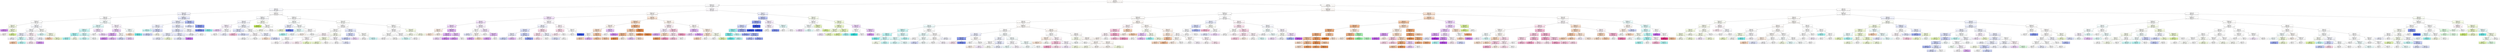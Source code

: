 digraph Tree {
node [shape=box, style="filled", color="black"] ;
0 [label="CCR <= 0.55\ngini = 0.84\nsamples = 82155\nvalue = [15733, 11576, 2100, 12164, 13038, 13735, 13809]\nclass = rku", fillcolor="#fefbf9"] ;
1 [label="graphSize <= 40.0\ngini = 0.832\nsamples = 34796\nvalue = [6225, 4644, 173, 5378, 6664, 6479, 5233]\nclass = cluHPS", fillcolor="#fefeff"] ;
0 -> 1 [labeldistance=2.5, labelangle=45, headlabel="True"] ;
2 [label="nbproc <= 4.5\ngini = 0.833\nsamples = 30754\nvalue = [5073, 4380, 171, 5010, 6076, 5273, 4771]\nclass = cluHPS", fillcolor="#f9fafe"] ;
1 -> 2 ;
3 [label="sdComp <= 0.065\ngini = 0.818\nsamples = 9244\nvalue = [1327, 1066, 51, 1936, 2392, 1525, 947]\nclass = cluHPS", fillcolor="#f3f4fd"] ;
2 -> 3 ;
4 [label="sdComp <= 0.02\ngini = 0.819\nsamples = 3159\nvalue = [646, 216, 29, 668, 514, 684, 402]\nclass = rkusd", fillcolor="#fefeff"] ;
3 -> 4 ;
5 [label="graphDepth <= 3.5\ngini = 0.833\nsamples = 1440\nvalue = [254, 196, 12, 204, 272, 274, 228]\nclass = rkusd", fillcolor="#ffffff"] ;
4 -> 5 ;
6 [label="sdComm <= 0.02\ngini = 0.73\nsamples = 136\nvalue = [36, 48, 4, 4, 0, 36, 8]\nclass = random", fillcolor="#f6fce7"] ;
5 -> 6 ;
7 [label="gini = 0.541\nsamples = 28\nvalue = [2, 0, 4, 4, 0, 18, 0]\nclass = rkusd", fillcolor="#d28cf0"] ;
6 -> 7 ;
8 [label="sdComm <= 0.065\ngini = 0.67\nsamples = 108\nvalue = [34, 48, 0, 0, 0, 18, 8]\nclass = random", fillcolor="#f1fada"] ;
6 -> 8 ;
9 [label="gini = 0.659\nsamples = 68\nvalue = [26, 24, 0, 0, 0, 18, 0]\nclass = rku", fillcolor="#fef9f6"] ;
8 -> 9 ;
10 [label="gini = 0.56\nsamples = 40\nvalue = [8, 24, 0, 0, 0, 0, 8]\nclass = random", fillcolor="#dbf29c"] ;
8 -> 10 ;
11 [label="sdComm <= 0.065\ngini = 0.83\nsamples = 1304\nvalue = [218, 148, 8, 200, 272, 238, 220]\nclass = cluHPS", fillcolor="#f9fafe"] ;
5 -> 11 ;
12 [label="sdComm <= 0.02\ngini = 0.821\nsamples = 944\nvalue = [160, 72, 4, 128, 200, 188, 192]\nclass = cluHPS", fillcolor="#fdfdff"] ;
11 -> 12 ;
13 [label="graphSize <= 22.5\ngini = 0.815\nsamples = 372\nvalue = [68, 72, 0, 52, 96, 56, 28]\nclass = cluHPS", fillcolor="#eff1fd"] ;
12 -> 13 ;
14 [label="gini = 0.76\nsamples = 248\nvalue = [40, 72, 0, 4, 80, 36, 16]\nclass = cluHPS", fillcolor="#f6f7fe"] ;
13 -> 14 ;
15 [label="graphDepth <= 7.5\ngini = 0.747\nsamples = 124\nvalue = [28, 0, 0, 48, 16, 20, 12]\nclass = rkd", fillcolor="#d6faf9"] ;
13 -> 15 ;
16 [label="gini = 0.617\nsamples = 36\nvalue = [20, 0, 0, 8, 0, 4, 4]\nclass = rku", fillcolor="#f4c9aa"] ;
15 -> 16 ;
17 [label="gini = 0.711\nsamples = 88\nvalue = [8, 0, 0, 40, 16, 16, 8]\nclass = rkd", fillcolor="#bdf6f5"] ;
15 -> 17 ;
18 [label="graphDepth <= 7.5\ngini = 0.788\nsamples = 572\nvalue = [92, 0, 4, 76, 104, 132, 164]\nclass = rkuad", fillcolor="#fdf1f6"] ;
12 -> 18 ;
19 [label="graphSize <= 22.5\ngini = 0.778\nsamples = 440\nvalue = [84, 0, 4, 60, 48, 132, 112]\nclass = rkusd", fillcolor="#faf3fd"] ;
18 -> 19 ;
20 [label="gini = 0.787\nsamples = 360\nvalue = [60, 0, 4, 60, 48, 80, 108]\nclass = rkuad", fillcolor="#fcebf3"] ;
19 -> 20 ;
21 [label="gini = 0.485\nsamples = 80\nvalue = [24, 0, 0, 0, 0, 52, 4]\nclass = rkusd", fillcolor="#d89cf2"] ;
19 -> 21 ;
22 [label="gini = 0.646\nsamples = 132\nvalue = [8, 0, 0, 16, 56, 0, 52]\nclass = cluHPS", fillcolor="#f5f7fe"] ;
18 -> 22 ;
23 [label="graphSize <= 22.5\ngini = 0.824\nsamples = 360\nvalue = [58, 76, 4, 72, 72, 50, 28]\nclass = random", fillcolor="#fefffc"] ;
11 -> 23 ;
24 [label="gini = 0.764\nsamples = 200\nvalue = [24, 28, 0, 72, 48, 24, 4]\nclass = rkd", fillcolor="#e0fbfa"] ;
23 -> 24 ;
25 [label="graphDepth <= 7.5\ngini = 0.793\nsamples = 160\nvalue = [34, 48, 4, 0, 24, 26, 24]\nclass = random", fillcolor="#f7fce9"] ;
23 -> 25 ;
26 [label="gini = 0.648\nsamples = 36\nvalue = [18, 0, 0, 0, 8, 2, 8]\nclass = rku", fillcolor="#f6d2b8"] ;
25 -> 26 ;
27 [label="gini = 0.762\nsamples = 124\nvalue = [16, 48, 4, 0, 16, 24, 16]\nclass = random", fillcolor="#eef9cf"] ;
25 -> 27 ;
28 [label="graphSize <= 22.5\ngini = 0.788\nsamples = 1719\nvalue = [392, 20, 17, 464, 242, 410, 174]\nclass = rkd", fillcolor="#f7fefe"] ;
4 -> 28 ;
29 [label="sdComm <= 0.065\ngini = 0.783\nsamples = 1291\nvalue = [268, 20, 17, 414, 166, 268, 138]\nclass = rkd", fillcolor="#e3fbfb"] ;
28 -> 29 ;
30 [label="graphDepth <= 3.5\ngini = 0.761\nsamples = 1021\nvalue = [188, 20, 1, 392, 142, 160, 118]\nclass = rkd", fillcolor="#cff9f8"] ;
29 -> 30 ;
31 [label="sdComm <= 0.02\ngini = 0.641\nsamples = 91\nvalue = [4, 18, 1, 48, 2, 0, 18]\nclass = rkd", fillcolor="#aef4f3"] ;
30 -> 31 ;
32 [label="gini = 0.538\nsamples = 53\nvalue = [4, 0, 1, 32, 0, 0, 16]\nclass = rkd", fillcolor="#a9f4f2"] ;
31 -> 32 ;
33 [label="gini = 0.593\nsamples = 38\nvalue = [0, 18, 0, 16, 2, 0, 2]\nclass = random", fillcolor="#f8fded"] ;
31 -> 33 ;
34 [label="sdComm <= 0.02\ngini = 0.76\nsamples = 930\nvalue = [184, 2, 0, 344, 140, 160, 100]\nclass = rkd", fillcolor="#d5f9f9"] ;
30 -> 34 ;
35 [label="gini = 0.753\nsamples = 726\nvalue = [144, 2, 0, 280, 80, 120, 100]\nclass = rkd", fillcolor="#d1f9f8"] ;
34 -> 35 ;
36 [label="gini = 0.738\nsamples = 204\nvalue = [40, 0, 0, 64, 60, 40, 0]\nclass = rkd", fillcolor="#fafefe"] ;
34 -> 36 ;
37 [label="graphDepth <= 3.5\ngini = 0.729\nsamples = 270\nvalue = [80, 0, 16, 22, 24, 108, 20]\nclass = rkusd", fillcolor="#f4e2fb"] ;
29 -> 37 ;
38 [label="gini = 0.666\nsamples = 74\nvalue = [28, 0, 0, 2, 0, 28, 16]\nclass = rku", fillcolor="#ffffff"] ;
37 -> 38 ;
39 [label="gini = 0.731\nsamples = 196\nvalue = [52, 0, 16, 20, 24, 80, 4]\nclass = rkusd", fillcolor="#f0d9fa"] ;
37 -> 39 ;
40 [label="sdComm <= 0.065\ngini = 0.754\nsamples = 428\nvalue = [124, 0, 0, 50, 76, 142, 36]\nclass = rkusd", fillcolor="#faf3fd"] ;
28 -> 40 ;
41 [label="graphDepth <= 7.5\ngini = 0.688\nsamples = 304\nvalue = [84, 0, 0, 6, 68, 130, 16]\nclass = rkusd", fillcolor="#efd6fa"] ;
40 -> 41 ;
42 [label="sdComm <= 0.02\ngini = 0.596\nsamples = 146\nvalue = [38, 0, 0, 6, 20, 82, 0]\nclass = rkusd", fillcolor="#dfaef4"] ;
41 -> 42 ;
43 [label="gini = 0.499\nsamples = 42\nvalue = [8, 0, 0, 6, 0, 28, 0]\nclass = rkusd", fillcolor="#d18bf0"] ;
42 -> 43 ;
44 [label="gini = 0.61\nsamples = 104\nvalue = [30, 0, 0, 0, 20, 54, 0]\nclass = rkusd", fillcolor="#e6bff7"] ;
42 -> 44 ;
45 [label="sdComm <= 0.02\ngini = 0.72\nsamples = 158\nvalue = [46, 0, 0, 0, 48, 48, 16]\nclass = cluHPS", fillcolor="#ffffff"] ;
41 -> 45 ;
46 [label="gini = 0.641\nsamples = 106\nvalue = [34, 0, 0, 0, 48, 24, 0]\nclass = cluHPS", fillcolor="#d9defa"] ;
45 -> 46 ;
47 [label="gini = 0.639\nsamples = 52\nvalue = [12, 0, 0, 0, 0, 24, 16]\nclass = rkusd", fillcolor="#eed3f9"] ;
45 -> 47 ;
48 [label="graphDepth <= 7.5\ngini = 0.73\nsamples = 124\nvalue = [40, 0, 0, 44, 8, 12, 20]\nclass = rkd", fillcolor="#f6fefe"] ;
40 -> 48 ;
49 [label="gini = 0.617\nsamples = 64\nvalue = [32, 0, 0, 0, 0, 12, 20]\nclass = rku", fillcolor="#f8ddc9"] ;
48 -> 49 ;
50 [label="gini = 0.427\nsamples = 60\nvalue = [8, 0, 0, 44, 8, 0, 0]\nclass = rkd", fillcolor="#76edeb"] ;
48 -> 50 ;
51 [label="graphDepth <= 7.5\ngini = 0.802\nsamples = 6085\nvalue = [681, 850, 22, 1268, 1878, 841, 545]\nclass = cluHPS", fillcolor="#e6eafc"] ;
3 -> 51 ;
52 [label="graphDepth <= 3.5\ngini = 0.808\nsamples = 5585\nvalue = [635, 794, 22, 1176, 1636, 789, 533]\nclass = cluHPS", fillcolor="#eaedfc"] ;
51 -> 52 ;
53 [label="sdComm <= 0.02\ngini = 0.777\nsamples = 1353\nvalue = [123, 144, 0, 366, 448, 141, 131]\nclass = cluHPS", fillcolor="#eff1fd"] ;
52 -> 53 ;
54 [label="gini = 0.711\nsamples = 406\nvalue = [42, 0, 0, 180, 100, 44, 40]\nclass = rkd", fillcolor="#cbf8f7"] ;
53 -> 54 ;
55 [label="sdComm <= 0.065\ngini = 0.776\nsamples = 947\nvalue = [81, 144, 0, 186, 348, 97, 91]\nclass = cluHPS", fillcolor="#d5dbf9"] ;
53 -> 55 ;
56 [label="gini = 0.755\nsamples = 726\nvalue = [72, 80, 0, 150, 294, 56, 74]\nclass = cluHPS", fillcolor="#ced5f8"] ;
55 -> 56 ;
57 [label="gini = 0.788\nsamples = 221\nvalue = [9, 64, 0, 36, 54, 41, 17]\nclass = random", fillcolor="#fbfdf3"] ;
55 -> 57 ;
58 [label="sdComm <= 0.065\ngini = 0.814\nsamples = 4232\nvalue = [512, 650, 22, 810, 1188, 648, 402]\nclass = cluHPS", fillcolor="#e9ecfc"] ;
52 -> 58 ;
59 [label="sdComm <= 0.02\ngini = 0.812\nsamples = 2766\nvalue = [318, 466, 20, 488, 808, 380, 286]\nclass = cluHPS", fillcolor="#e3e7fb"] ;
58 -> 59 ;
60 [label="graphSize <= 22.5\ngini = 0.81\nsamples = 1192\nvalue = [134, 150, 4, 248, 346, 174, 136]\nclass = cluHPS", fillcolor="#eaedfc"] ;
59 -> 60 ;
61 [label="gini = 0.809\nsamples = 1134\nvalue = [134, 126, 4, 240, 330, 164, 136]\nclass = cluHPS", fillcolor="#ebeefc"] ;
60 -> 61 ;
62 [label="gini = 0.704\nsamples = 58\nvalue = [0, 24, 0, 8, 16, 10, 0]\nclass = random", fillcolor="#f1fad9"] ;
60 -> 62 ;
63 [label="graphSize <= 22.5\ngini = 0.81\nsamples = 1574\nvalue = [184, 316, 16, 240, 462, 206, 150]\nclass = cluHPS", fillcolor="#e8ebfc"] ;
59 -> 63 ;
64 [label="gini = 0.809\nsamples = 1558\nvalue = [184, 316, 16, 236, 462, 194, 150]\nclass = cluHPS", fillcolor="#e8ebfc"] ;
63 -> 64 ;
65 [label="gini = 0.375\nsamples = 16\nvalue = [0, 0, 0, 4, 0, 12, 0]\nclass = rkusd", fillcolor="#cb7bee"] ;
63 -> 65 ;
66 [label="graphSize <= 22.5\ngini = 0.812\nsamples = 1466\nvalue = [194, 184, 2, 322, 380, 268, 116]\nclass = cluHPS", fillcolor="#f5f6fe"] ;
58 -> 66 ;
67 [label="gini = 0.813\nsamples = 1366\nvalue = [168, 184, 2, 296, 356, 244, 116]\nclass = cluHPS", fillcolor="#f4f6fe"] ;
66 -> 67 ;
68 [label="gini = 0.75\nsamples = 100\nvalue = [26, 0, 0, 26, 24, 24, 0]\nclass = rku", fillcolor="#ffffff"] ;
66 -> 68 ;
69 [label="sdComm <= 0.02\ngini = 0.699\nsamples = 500\nvalue = [46, 56, 0, 92, 242, 52, 12]\nclass = cluHPS", fillcolor="#b6c1f5"] ;
51 -> 69 ;
70 [label="gini = 0.76\nsamples = 274\nvalue = [32, 48, 0, 64, 98, 32, 0]\nclass = cluHPS", fillcolor="#dfe4fb"] ;
69 -> 70 ;
71 [label="sdComm <= 0.065\ngini = 0.563\nsamples = 226\nvalue = [14, 8, 0, 28, 144, 20, 12]\nclass = cluHPS", fillcolor="#8b9cf0"] ;
69 -> 71 ;
72 [label="gini = 0.499\nsamples = 208\nvalue = [12, 4, 0, 16, 144, 20, 12]\nclass = cluHPS", fillcolor="#7c90ee"] ;
71 -> 72 ;
73 [label="gini = 0.494\nsamples = 18\nvalue = [2, 4, 0, 12, 0, 0, 0]\nclass = rkd", fillcolor="#8ef0ee"] ;
71 -> 73 ;
74 [label="sdComm <= 0.02\ngini = 0.834\nsamples = 21510\nvalue = [3746, 3314, 120, 3074, 3684, 3748, 3824]\nclass = rkuad", fillcolor="#fffefe"] ;
2 -> 74 ;
75 [label="graphDepth <= 7.5\ngini = 0.83\nsamples = 7230\nvalue = [1262, 908, 60, 880, 1476, 1326, 1318]\nclass = cluHPS", fillcolor="#fafbfe"] ;
74 -> 75 ;
76 [label="sdComp <= 0.02\ngini = 0.826\nsamples = 5972\nvalue = [1062, 604, 52, 748, 1324, 1086, 1096]\nclass = cluHPS", fillcolor="#f6f7fe"] ;
75 -> 76 ;
77 [label="graphDepth <= 3.5\ngini = 0.797\nsamples = 616\nvalue = [124, 72, 4, 8, 120, 160, 128]\nclass = rkusd", fillcolor="#faf2fd"] ;
76 -> 77 ;
78 [label="gini = 0.699\nsamples = 192\nvalue = [52, 0, 0, 8, 16, 84, 32]\nclass = rkusd", fillcolor="#edd2f9"] ;
77 -> 78 ;
79 [label="graphSize <= 22.5\ngini = 0.799\nsamples = 424\nvalue = [72, 72, 4, 0, 104, 76, 96]\nclass = cluHPS", fillcolor="#fafbfe"] ;
77 -> 79 ;
80 [label="gini = 0.803\nsamples = 292\nvalue = [64, 48, 4, 0, 56, 64, 56]\nclass = rku", fillcolor="#ffffff"] ;
79 -> 80 ;
81 [label="gini = 0.731\nsamples = 132\nvalue = [8, 24, 0, 0, 48, 12, 40]\nclass = cluHPS", fillcolor="#eef0fd"] ;
79 -> 81 ;
82 [label="graphDepth <= 3.5\ngini = 0.827\nsamples = 5356\nvalue = [938, 532, 48, 740, 1204, 926, 968]\nclass = cluHPS", fillcolor="#f4f6fe"] ;
76 -> 82 ;
83 [label="sdComp <= 0.065\ngini = 0.814\nsamples = 1614\nvalue = [234, 216, 16, 158, 472, 258, 260]\nclass = cluHPS", fillcolor="#e0e5fb"] ;
82 -> 83 ;
84 [label="gini = 0.628\nsamples = 54\nvalue = [2, 16, 0, 6, 0, 2, 28]\nclass = rkuad", fillcolor="#f7c0d9"] ;
83 -> 84 ;
85 [label="gini = 0.811\nsamples = 1560\nvalue = [232, 200, 16, 152, 472, 256, 232]\nclass = cluHPS", fillcolor="#dee3fb"] ;
83 -> 85 ;
86 [label="graphSize <= 22.5\ngini = 0.827\nsamples = 3742\nvalue = [704, 316, 32, 582, 732, 668, 708]\nclass = cluHPS", fillcolor="#fdfeff"] ;
82 -> 86 ;
87 [label="sdComp <= 0.065\ngini = 0.83\nsamples = 3240\nvalue = [596, 316, 32, 484, 588, 580, 644]\nclass = rkuad", fillcolor="#fffbfd"] ;
86 -> 87 ;
88 [label="gini = 0.834\nsamples = 1400\nvalue = [208, 160, 24, 264, 280, 208, 256]\nclass = cluHPS", fillcolor="#fcfdff"] ;
87 -> 88 ;
89 [label="gini = 0.821\nsamples = 1840\nvalue = [388, 156, 8, 220, 308, 372, 388]\nclass = rku", fillcolor="#ffffff"] ;
87 -> 89 ;
90 [label="sdComp <= 0.065\ngini = 0.786\nsamples = 502\nvalue = [108, 0, 0, 98, 144, 88, 64]\nclass = cluHPS", fillcolor="#edf0fd"] ;
86 -> 90 ;
91 [label="gini = 0.747\nsamples = 116\nvalue = [44, 0, 0, 24, 8, 24, 16]\nclass = rku", fillcolor="#f9e4d4"] ;
90 -> 91 ;
92 [label="gini = 0.769\nsamples = 386\nvalue = [64, 0, 0, 74, 136, 64, 48]\nclass = cluHPS", fillcolor="#d8ddfa"] ;
90 -> 92 ;
93 [label="sdComp <= 0.02\ngini = 0.823\nsamples = 1258\nvalue = [200, 304, 8, 132, 152, 240, 222]\nclass = random", fillcolor="#fafdf3"] ;
75 -> 93 ;
94 [label="gini = 0.245\nsamples = 56\nvalue = [0, 48, 0, 8, 0, 0, 0]\nclass = random", fillcolor="#c3e95a"] ;
93 -> 94 ;
95 [label="sdComp <= 0.065\ngini = 0.826\nsamples = 1202\nvalue = [200, 256, 8, 124, 152, 240, 222]\nclass = random", fillcolor="#fefffc"] ;
93 -> 95 ;
96 [label="gini = 0.791\nsamples = 268\nvalue = [60, 72, 4, 28, 0, 48, 56]\nclass = random", fillcolor="#fbfef4"] ;
95 -> 96 ;
97 [label="gini = 0.828\nsamples = 934\nvalue = [140, 184, 4, 96, 152, 192, 166]\nclass = rkusd", fillcolor="#fefdff"] ;
95 -> 97 ;
98 [label="graphDepth <= 3.5\ngini = 0.834\nsamples = 14280\nvalue = [2484, 2406, 60, 2194, 2208, 2422, 2506]\nclass = rkuad", fillcolor="#ffffff"] ;
74 -> 98 ;
99 [label="sdComp <= 0.02\ngini = 0.826\nsamples = 2402\nvalue = [456, 204, 20, 504, 350, 438, 430]\nclass = rkd", fillcolor="#fafefe"] ;
98 -> 99 ;
100 [label="sdComm <= 0.065\ngini = 0.766\nsamples = 134\nvalue = [6, 36, 4, 24, 46, 8, 10]\nclass = cluHPS", fillcolor="#ebeefc"] ;
99 -> 100 ;
101 [label="gini = 0.723\nsamples = 86\nvalue = [6, 36, 4, 24, 8, 8, 0]\nclass = random", fillcolor="#f1fad9"] ;
100 -> 101 ;
102 [label="gini = 0.33\nsamples = 48\nvalue = [0, 0, 0, 0, 38, 0, 10]\nclass = cluHPS", fillcolor="#6d82ec"] ;
100 -> 102 ;
103 [label="sdComm <= 0.065\ngini = 0.822\nsamples = 2268\nvalue = [450, 168, 16, 480, 304, 430, 420]\nclass = rkd", fillcolor="#fcffff"] ;
99 -> 103 ;
104 [label="sdComp <= 0.065\ngini = 0.772\nsamples = 552\nvalue = [124, 0, 0, 176, 52, 88, 112]\nclass = rkd", fillcolor="#e7fcfb"] ;
103 -> 104 ;
105 [label="gini = 0.542\nsamples = 96\nvalue = [32, 0, 0, 56, 0, 0, 8]\nclass = rkd", fillcolor="#b5f5f4"] ;
104 -> 105 ;
106 [label="gini = 0.788\nsamples = 456\nvalue = [92, 0, 0, 120, 52, 88, 104]\nclass = rkd", fillcolor="#f6fefe"] ;
104 -> 106 ;
107 [label="sdComp <= 0.065\ngini = 0.829\nsamples = 1716\nvalue = [326, 168, 16, 304, 252, 342, 308]\nclass = rkusd", fillcolor="#fefdff"] ;
103 -> 107 ;
108 [label="gini = 0.755\nsamples = 236\nvalue = [74, 0, 0, 8, 60, 54, 40]\nclass = rku", fillcolor="#fdf5ef"] ;
107 -> 108 ;
109 [label="gini = 0.831\nsamples = 1480\nvalue = [252, 168, 16, 296, 192, 288, 268]\nclass = rkd", fillcolor="#feffff"] ;
107 -> 109 ;
110 [label="sdComp <= 0.065\ngini = 0.833\nsamples = 11878\nvalue = [2028, 2202, 40, 1690, 1858, 1984, 2076]\nclass = random", fillcolor="#fefffc"] ;
98 -> 110 ;
111 [label="graphDepth <= 7.5\ngini = 0.83\nsamples = 4658\nvalue = [816, 912, 8, 592, 690, 712, 928]\nclass = rkuad", fillcolor="#fffefe"] ;
110 -> 111 ;
112 [label="sdComm <= 0.065\ngini = 0.827\nsamples = 3742\nvalue = [668, 784, 8, 484, 438, 588, 772]\nclass = random", fillcolor="#fffffe"] ;
111 -> 112 ;
113 [label="sdComp <= 0.02\ngini = 0.823\nsamples = 2160\nvalue = [392, 416, 4, 296, 210, 336, 506]\nclass = rkuad", fillcolor="#fef5f9"] ;
112 -> 113 ;
114 [label="graphSize <= 22.5\ngini = 0.827\nsamples = 1330\nvalue = [264, 200, 4, 200, 138, 248, 276]\nclass = rkuad", fillcolor="#fffdfe"] ;
113 -> 114 ;
115 [label="gini = 0.827\nsamples = 1184\nvalue = [232, 176, 4, 192, 120, 208, 252]\nclass = rkuad", fillcolor="#fefbfc"] ;
114 -> 115 ;
116 [label="gini = 0.805\nsamples = 146\nvalue = [32, 24, 0, 8, 18, 40, 24]\nclass = rkusd", fillcolor="#faf1fd"] ;
114 -> 116 ;
117 [label="graphSize <= 22.5\ngini = 0.8\nsamples = 830\nvalue = [128, 216, 0, 96, 72, 88, 230]\nclass = rkuad", fillcolor="#fefafc"] ;
113 -> 117 ;
118 [label="gini = 0.807\nsamples = 672\nvalue = [116, 144, 0, 72, 72, 76, 192]\nclass = rkuad", fillcolor="#fdedf4"] ;
117 -> 118 ;
119 [label="gini = 0.7\nsamples = 158\nvalue = [12, 72, 0, 24, 0, 12, 38]\nclass = random", fillcolor="#ebf8c7"] ;
117 -> 119 ;
120 [label="sdComp <= 0.02\ngini = 0.827\nsamples = 1582\nvalue = [276, 368, 4, 188, 228, 252, 266]\nclass = random", fillcolor="#fafdf1"] ;
112 -> 120 ;
121 [label="graphSize <= 22.5\ngini = 0.801\nsamples = 660\nvalue = [100, 200, 0, 64, 116, 52, 128]\nclass = random", fillcolor="#f5fbe4"] ;
120 -> 121 ;
122 [label="gini = 0.788\nsamples = 432\nvalue = [40, 152, 0, 48, 68, 52, 72]\nclass = random", fillcolor="#eff9d3"] ;
121 -> 122 ;
123 [label="gini = 0.777\nsamples = 228\nvalue = [60, 48, 0, 16, 48, 0, 56]\nclass = rku", fillcolor="#fefcfa"] ;
121 -> 123 ;
124 [label="graphSize <= 22.5\ngini = 0.828\nsamples = 922\nvalue = [176, 168, 4, 124, 112, 200, 138]\nclass = rkusd", fillcolor="#fcf9fe"] ;
120 -> 124 ;
125 [label="gini = 0.827\nsamples = 872\nvalue = [172, 168, 4, 124, 88, 180, 136]\nclass = rkusd", fillcolor="#fefdff"] ;
124 -> 125 ;
126 [label="gini = 0.602\nsamples = 50\nvalue = [4, 0, 0, 0, 24, 20, 2]\nclass = cluHPS", fillcolor="#e5e8fc"] ;
124 -> 126 ;
127 [label="sdComp <= 0.02\ngini = 0.817\nsamples = 916\nvalue = [148, 128, 0, 108, 252, 124, 156]\nclass = cluHPS", fillcolor="#e6eafc"] ;
111 -> 127 ;
128 [label="sdComm <= 0.065\ngini = 0.712\nsamples = 340\nvalue = [76, 0, 0, 0, 136, 44, 84]\nclass = cluHPS", fillcolor="#d7ddfa"] ;
127 -> 128 ;
129 [label="gini = 0.677\nsamples = 300\nvalue = [60, 0, 0, 0, 136, 24, 80]\nclass = cluHPS", fillcolor="#cdd4f8"] ;
128 -> 129 ;
130 [label="gini = 0.58\nsamples = 40\nvalue = [16, 0, 0, 0, 0, 20, 4]\nclass = rkusd", fillcolor="#f2defb"] ;
128 -> 130 ;
131 [label="sdComm <= 0.065\ngini = 0.824\nsamples = 576\nvalue = [72, 128, 0, 108, 116, 80, 72]\nclass = random", fillcolor="#fdfefa"] ;
127 -> 131 ;
132 [label="gini = 0.82\nsamples = 384\nvalue = [72, 80, 0, 28, 68, 80, 56]\nclass = random", fillcolor="#ffffff"] ;
131 -> 132 ;
133 [label="gini = 0.694\nsamples = 192\nvalue = [0, 48, 0, 80, 48, 0, 16]\nclass = rkd", fillcolor="#d3f9f9"] ;
131 -> 133 ;
134 [label="graphDepth <= 7.5\ngini = 0.834\nsamples = 7220\nvalue = [1212, 1290, 32, 1098, 1168, 1272, 1148]\nclass = random", fillcolor="#fffffe"] ;
110 -> 134 ;
135 [label="graphSize <= 22.5\ngini = 0.835\nsamples = 6632\nvalue = [1116, 1122, 32, 1026, 1134, 1164, 1038]\nclass = rkusd", fillcolor="#fffeff"] ;
134 -> 135 ;
136 [label="sdComm <= 0.065\ngini = 0.834\nsamples = 6126\nvalue = [1012, 1102, 30, 922, 1082, 1050, 928]\nclass = random", fillcolor="#fffffe"] ;
135 -> 136 ;
137 [label="gini = 0.834\nsamples = 2616\nvalue = [446, 434, 6, 446, 424, 466, 394]\nclass = rkusd", fillcolor="#fefdff"] ;
136 -> 137 ;
138 [label="gini = 0.833\nsamples = 3510\nvalue = [566, 668, 24, 476, 658, 584, 534]\nclass = random", fillcolor="#fffffe"] ;
136 -> 138 ;
139 [label="sdComm <= 0.065\ngini = 0.805\nsamples = 506\nvalue = [104, 20, 2, 104, 52, 114, 110]\nclass = rkusd", fillcolor="#fefdff"] ;
135 -> 139 ;
140 [label="gini = 0.801\nsamples = 250\nvalue = [38, 20, 0, 80, 36, 38, 38]\nclass = rkd", fillcolor="#d8faf9"] ;
139 -> 140 ;
141 [label="gini = 0.754\nsamples = 256\nvalue = [66, 0, 2, 24, 16, 76, 72]\nclass = rkusd", fillcolor="#fdfbfe"] ;
139 -> 141 ;
142 [label="sdComm <= 0.065\ngini = 0.805\nsamples = 588\nvalue = [96, 168, 0, 72, 34, 108, 110]\nclass = random", fillcolor="#f6fce7"] ;
134 -> 142 ;
143 [label="gini = 0.776\nsamples = 182\nvalue = [28, 56, 0, 16, 2, 44, 36]\nclass = random", fillcolor="#f9fdee"] ;
142 -> 143 ;
144 [label="gini = 0.813\nsamples = 406\nvalue = [68, 112, 0, 56, 32, 64, 74]\nclass = random", fillcolor="#f7fce8"] ;
142 -> 144 ;
145 [label="sdComp <= 0.065\ngini = 0.783\nsamples = 4042\nvalue = [1152, 264, 2, 368, 588, 1206, 462]\nclass = rkusd", fillcolor="#fefbff"] ;
1 -> 145 ;
146 [label="graphSize <= 75.0\ngini = 0.725\nsamples = 2930\nvalue = [1054, 72, 2, 132, 276, 998, 396]\nclass = rku", fillcolor="#fefbf9"] ;
145 -> 146 ;
147 [label="graphDepth <= 12.5\ngini = 0.758\nsamples = 1488\nvalue = [380, 24, 2, 100, 220, 526, 236]\nclass = rkusd", fillcolor="#f5e5fc"] ;
146 -> 147 ;
148 [label="nbproc <= 4.5\ngini = 0.652\nsamples = 700\nvalue = [256, 0, 2, 48, 36, 316, 42]\nclass = rkusd", fillcolor="#f4e4fb"] ;
147 -> 148 ;
149 [label="sdComm <= 0.02\ngini = 0.59\nsamples = 364\nvalue = [140, 0, 0, 0, 12, 184, 28]\nclass = rkusd", fillcolor="#f0d8fa"] ;
148 -> 149 ;
150 [label="sdComp <= 0.02\ngini = 0.591\nsamples = 140\nvalue = [68, 0, 0, 0, 0, 56, 16]\nclass = rku", fillcolor="#fbede3"] ;
149 -> 150 ;
151 [label="gini = 0.494\nsamples = 72\nvalue = [40, 0, 0, 0, 0, 32, 0]\nclass = rku", fillcolor="#fae6d7"] ;
150 -> 151 ;
152 [label="gini = 0.651\nsamples = 68\nvalue = [28, 0, 0, 0, 0, 24, 16]\nclass = rku", fillcolor="#fdf4ed"] ;
150 -> 152 ;
153 [label="sdComm <= 0.065\ngini = 0.564\nsamples = 224\nvalue = [72, 0, 0, 0, 12, 128, 12]\nclass = rkusd", fillcolor="#e2b6f5"] ;
149 -> 153 ;
154 [label="sdComp <= 0.02\ngini = 0.602\nsamples = 136\nvalue = [36, 0, 0, 0, 12, 76, 12]\nclass = rkusd", fillcolor="#e0b0f5"] ;
153 -> 154 ;
155 [label="gini = 0.711\nsamples = 60\nvalue = [16, 0, 0, 0, 8, 24, 12]\nclass = rkusd", fillcolor="#f1dbfa"] ;
154 -> 155 ;
156 [label="gini = 0.46\nsamples = 76\nvalue = [20, 0, 0, 0, 4, 52, 0]\nclass = rkusd", fillcolor="#d28ef0"] ;
154 -> 156 ;
157 [label="sdComp <= 0.02\ngini = 0.483\nsamples = 88\nvalue = [36, 0, 0, 0, 0, 52, 0]\nclass = rkusd", fillcolor="#e7c2f7"] ;
153 -> 157 ;
158 [label="gini = 0.444\nsamples = 48\nvalue = [16, 0, 0, 0, 0, 32, 0]\nclass = rkusd", fillcolor="#d89cf2"] ;
157 -> 158 ;
159 [label="gini = 0.5\nsamples = 40\nvalue = [20, 0, 0, 0, 0, 20, 0]\nclass = rku", fillcolor="#ffffff"] ;
157 -> 159 ;
160 [label="sdComp <= 0.02\ngini = 0.699\nsamples = 336\nvalue = [116, 0, 2, 48, 24, 132, 14]\nclass = rkusd", fillcolor="#f9f1fd"] ;
148 -> 160 ;
161 [label="sdComm <= 0.02\ngini = 0.722\nsamples = 128\nvalue = [44, 0, 2, 8, 24, 44, 6]\nclass = rku", fillcolor="#ffffff"] ;
160 -> 161 ;
162 [label="gini = 0.697\nsamples = 62\nvalue = [16, 0, 2, 0, 24, 18, 2]\nclass = cluHPS", fillcolor="#e4e8fb"] ;
161 -> 162 ;
163 [label="sdComm <= 0.065\ngini = 0.646\nsamples = 66\nvalue = [28, 0, 0, 8, 0, 26, 4]\nclass = rku", fillcolor="#fef9f5"] ;
161 -> 163 ;
164 [label="gini = 0.593\nsamples = 18\nvalue = [4, 0, 0, 0, 0, 10, 4]\nclass = rkusd", fillcolor="#deaaf4"] ;
163 -> 164 ;
165 [label="gini = 0.611\nsamples = 48\nvalue = [24, 0, 0, 8, 0, 16, 0]\nclass = rku", fillcolor="#f8e0ce"] ;
163 -> 165 ;
166 [label="sdComm <= 0.02\ngini = 0.663\nsamples = 208\nvalue = [72, 0, 0, 40, 0, 88, 8]\nclass = rkusd", fillcolor="#f6e8fc"] ;
160 -> 166 ;
167 [label="gini = 0.676\nsamples = 132\nvalue = [48, 0, 0, 32, 0, 48, 4]\nclass = rku", fillcolor="#ffffff"] ;
166 -> 167 ;
168 [label="sdComm <= 0.065\ngini = 0.609\nsamples = 76\nvalue = [24, 0, 0, 8, 0, 40, 4]\nclass = rkusd", fillcolor="#e7c2f7"] ;
166 -> 168 ;
169 [label="gini = 0.521\nsamples = 52\nvalue = [16, 0, 0, 0, 0, 32, 4]\nclass = rkusd", fillcolor="#dca7f3"] ;
168 -> 169 ;
170 [label="gini = 0.667\nsamples = 24\nvalue = [8, 0, 0, 8, 0, 8, 0]\nclass = rku", fillcolor="#ffffff"] ;
168 -> 170 ;
171 [label="sdComm <= 0.065\ngini = 0.784\nsamples = 788\nvalue = [124, 24, 0, 52, 184, 210, 194]\nclass = rkusd", fillcolor="#fdfafe"] ;
147 -> 171 ;
172 [label="nbproc <= 4.5\ngini = 0.768\nsamples = 540\nvalue = [68, 0, 0, 52, 168, 138, 114]\nclass = cluHPS", fillcolor="#f0f2fd"] ;
171 -> 172 ;
173 [label="sdComm <= 0.02\ngini = 0.685\nsamples = 256\nvalue = [28, 0, 0, 16, 112, 82, 18]\nclass = cluHPS", fillcolor="#dde2fb"] ;
172 -> 173 ;
174 [label="sdComp <= 0.02\ngini = 0.628\nsamples = 142\nvalue = [16, 0, 0, 4, 64, 56, 2]\nclass = cluHPS", fillcolor="#edeffd"] ;
173 -> 174 ;
175 [label="gini = 0.64\nsamples = 100\nvalue = [16, 0, 0, 4, 48, 32, 0]\nclass = cluHPS", fillcolor="#d0d7f9"] ;
174 -> 175 ;
176 [label="gini = 0.526\nsamples = 42\nvalue = [0, 0, 0, 0, 16, 24, 2]\nclass = rkusd", fillcolor="#e7c2f7"] ;
174 -> 176 ;
177 [label="sdComp <= 0.02\ngini = 0.729\nsamples = 114\nvalue = [12, 0, 0, 12, 48, 26, 16]\nclass = cluHPS", fillcolor="#ced5f8"] ;
173 -> 177 ;
178 [label="gini = 0.593\nsamples = 36\nvalue = [0, 0, 0, 4, 0, 16, 16]\nclass = rkusd", fillcolor="#ffffff"] ;
177 -> 178 ;
179 [label="gini = 0.571\nsamples = 78\nvalue = [12, 0, 0, 8, 48, 10, 0]\nclass = cluHPS", fillcolor="#93a3f1"] ;
177 -> 179 ;
180 [label="sdComm <= 0.02\ngini = 0.772\nsamples = 284\nvalue = [40, 0, 0, 36, 56, 56, 96]\nclass = rkuad", fillcolor="#fadcea"] ;
172 -> 180 ;
181 [label="sdComp <= 0.02\ngini = 0.734\nsamples = 136\nvalue = [32, 0, 0, 24, 0, 32, 48]\nclass = rkuad", fillcolor="#fbe1ec"] ;
180 -> 181 ;
182 [label="gini = 0.727\nsamples = 88\nvalue = [16, 0, 0, 24, 0, 16, 32]\nclass = rkuad", fillcolor="#fce6f0"] ;
181 -> 182 ;
183 [label="gini = 0.667\nsamples = 48\nvalue = [16, 0, 0, 0, 0, 16, 16]\nclass = rku", fillcolor="#ffffff"] ;
181 -> 183 ;
184 [label="sdComp <= 0.02\ngini = 0.716\nsamples = 148\nvalue = [8, 0, 0, 12, 56, 24, 48]\nclass = cluHPS", fillcolor="#eff1fd"] ;
180 -> 184 ;
185 [label="gini = 0.702\nsamples = 132\nvalue = [8, 0, 0, 12, 56, 16, 40]\nclass = cluHPS", fillcolor="#dde2fa"] ;
184 -> 185 ;
186 [label="gini = 0.5\nsamples = 16\nvalue = [0, 0, 0, 0, 0, 8, 8]\nclass = rkusd", fillcolor="#ffffff"] ;
184 -> 186 ;
187 [label="nbproc <= 4.5\ngini = 0.747\nsamples = 248\nvalue = [56, 24, 0, 0, 16, 72, 80]\nclass = rkuad", fillcolor="#fef6fa"] ;
171 -> 187 ;
188 [label="sdComp <= 0.02\ngini = 0.711\nsamples = 120\nvalue = [16, 24, 0, 0, 0, 32, 48]\nclass = rkuad", fillcolor="#fadbe9"] ;
187 -> 188 ;
189 [label="gini = 0.698\nsamples = 104\nvalue = [8, 24, 0, 0, 0, 32, 40]\nclass = rkuad", fillcolor="#fce9f2"] ;
188 -> 189 ;
190 [label="gini = 0.5\nsamples = 16\nvalue = [8, 0, 0, 0, 0, 0, 8]\nclass = rku", fillcolor="#ffffff"] ;
188 -> 190 ;
191 [label="sdComp <= 0.02\ngini = 0.727\nsamples = 128\nvalue = [40, 0, 0, 0, 16, 40, 32]\nclass = rku", fillcolor="#ffffff"] ;
187 -> 191 ;
192 [label="gini = 0.702\nsamples = 120\nvalue = [40, 0, 0, 0, 8, 40, 32]\nclass = rku", fillcolor="#ffffff"] ;
191 -> 192 ;
193 [label="gini = 0.0\nsamples = 8\nvalue = [0, 0, 0, 0, 8, 0, 0]\nclass = cluHPS", fillcolor="#3956e5"] ;
191 -> 193 ;
194 [label="nbproc <= 4.5\ngini = 0.659\nsamples = 1442\nvalue = [674, 48, 0, 32, 56, 472, 160]\nclass = rku", fillcolor="#fae5d6"] ;
146 -> 194 ;
195 [label="graphDepth <= 25.5\ngini = 0.525\nsamples = 840\nvalue = [482, 0, 0, 0, 16, 320, 22]\nclass = rku", fillcolor="#f7d8c1"] ;
194 -> 195 ;
196 [label="sdComm <= 0.065\ngini = 0.499\nsamples = 526\nvalue = [274, 0, 0, 0, 0, 252, 0]\nclass = rku", fillcolor="#fdf5ef"] ;
195 -> 196 ;
197 [label="sdComm <= 0.02\ngini = 0.489\nsamples = 348\nvalue = [200, 0, 0, 0, 0, 148, 0]\nclass = rku", fillcolor="#f8decc"] ;
196 -> 197 ;
198 [label="sdComp <= 0.02\ngini = 0.5\nsamples = 160\nvalue = [80, 0, 0, 0, 0, 80, 0]\nclass = rku", fillcolor="#ffffff"] ;
197 -> 198 ;
199 [label="gini = 0.48\nsamples = 80\nvalue = [48, 0, 0, 0, 0, 32, 0]\nclass = rku", fillcolor="#f6d5bd"] ;
198 -> 199 ;
200 [label="gini = 0.48\nsamples = 80\nvalue = [32, 0, 0, 0, 0, 48, 0]\nclass = rkusd", fillcolor="#e5bdf6"] ;
198 -> 200 ;
201 [label="sdComp <= 0.02\ngini = 0.462\nsamples = 188\nvalue = [120, 0, 0, 0, 0, 68, 0]\nclass = rku", fillcolor="#f4c8a9"] ;
197 -> 201 ;
202 [label="gini = 0.461\nsamples = 100\nvalue = [64, 0, 0, 0, 0, 36, 0]\nclass = rku", fillcolor="#f4c8a8"] ;
201 -> 202 ;
203 [label="gini = 0.463\nsamples = 88\nvalue = [56, 0, 0, 0, 0, 32, 0]\nclass = rku", fillcolor="#f4c9aa"] ;
201 -> 203 ;
204 [label="sdComp <= 0.02\ngini = 0.486\nsamples = 178\nvalue = [74, 0, 0, 0, 0, 104, 0]\nclass = rkusd", fillcolor="#e8c6f8"] ;
196 -> 204 ;
205 [label="gini = 0.5\nsamples = 104\nvalue = [52, 0, 0, 0, 0, 52, 0]\nclass = rku", fillcolor="#ffffff"] ;
204 -> 205 ;
206 [label="gini = 0.418\nsamples = 74\nvalue = [22, 0, 0, 0, 0, 52, 0]\nclass = rkusd", fillcolor="#d28df0"] ;
204 -> 206 ;
207 [label="sdComm <= 0.065\ngini = 0.507\nsamples = 314\nvalue = [208, 0, 0, 0, 16, 68, 22]\nclass = rku", fillcolor="#f0b78e"] ;
195 -> 207 ;
208 [label="sdComp <= 0.02\ngini = 0.57\nsamples = 234\nvalue = [136, 0, 0, 0, 16, 68, 14]\nclass = rku", fillcolor="#f4cbae"] ;
207 -> 208 ;
209 [label="sdComm <= 0.02\ngini = 0.439\nsamples = 134\nvalue = [92, 0, 0, 0, 0, 40, 2]\nclass = rku", fillcolor="#f1b991"] ;
208 -> 209 ;
210 [label="gini = 0.219\nsamples = 64\nvalue = [56, 0, 0, 0, 0, 8, 0]\nclass = rku", fillcolor="#e99355"] ;
209 -> 210 ;
211 [label="gini = 0.526\nsamples = 70\nvalue = [36, 0, 0, 0, 0, 32, 2]\nclass = rku", fillcolor="#fcf2ea"] ;
209 -> 211 ;
212 [label="sdComm <= 0.02\ngini = 0.688\nsamples = 100\nvalue = [44, 0, 0, 0, 16, 28, 12]\nclass = rku", fillcolor="#f9e3d3"] ;
208 -> 212 ;
213 [label="gini = 0.556\nsamples = 52\nvalue = [20, 0, 0, 0, 0, 28, 4]\nclass = rkusd", fillcolor="#eccef8"] ;
212 -> 213 ;
214 [label="gini = 0.611\nsamples = 48\nvalue = [24, 0, 0, 0, 16, 0, 8]\nclass = rku", fillcolor="#f8e0ce"] ;
212 -> 214 ;
215 [label="sdComp <= 0.02\ngini = 0.18\nsamples = 80\nvalue = [72, 0, 0, 0, 0, 0, 8]\nclass = rku", fillcolor="#e88f4f"] ;
207 -> 215 ;
216 [label="gini = 0.245\nsamples = 28\nvalue = [24, 0, 0, 0, 0, 0, 4]\nclass = rku", fillcolor="#e9965a"] ;
215 -> 216 ;
217 [label="gini = 0.142\nsamples = 52\nvalue = [48, 0, 0, 0, 0, 0, 4]\nclass = rku", fillcolor="#e78c49"] ;
215 -> 217 ;
218 [label="sdComp <= 0.02\ngini = 0.768\nsamples = 602\nvalue = [192, 48, 0, 32, 40, 152, 138]\nclass = rku", fillcolor="#fdf4ed"] ;
194 -> 218 ;
219 [label="graphDepth <= 25.5\ngini = 0.698\nsamples = 296\nvalue = [96, 0, 0, 0, 24, 64, 112]\nclass = rkuad", fillcolor="#fdeff5"] ;
218 -> 219 ;
220 [label="sdComm <= 0.02\ngini = 0.716\nsamples = 132\nvalue = [40, 0, 0, 0, 16, 48, 28]\nclass = rkusd", fillcolor="#f8eefd"] ;
219 -> 220 ;
221 [label="gini = 0.521\nsamples = 52\nvalue = [0, 0, 0, 0, 16, 32, 4]\nclass = rkusd", fillcolor="#dca7f3"] ;
220 -> 221 ;
222 [label="sdComm <= 0.065\ngini = 0.62\nsamples = 80\nvalue = [40, 0, 0, 0, 0, 16, 24]\nclass = rku", fillcolor="#f8dbc6"] ;
220 -> 222 ;
223 [label="gini = 0.32\nsamples = 40\nvalue = [32, 0, 0, 0, 0, 8, 0]\nclass = rku", fillcolor="#eca06a"] ;
222 -> 223 ;
224 [label="gini = 0.56\nsamples = 40\nvalue = [8, 0, 0, 0, 0, 8, 24]\nclass = rkuad", fillcolor="#f29cc2"] ;
222 -> 224 ;
225 [label="sdComm <= 0.065\ngini = 0.609\nsamples = 164\nvalue = [56, 0, 0, 0, 8, 16, 84]\nclass = rkuad", fillcolor="#f8cce0"] ;
219 -> 225 ;
226 [label="sdComm <= 0.02\ngini = 0.591\nsamples = 140\nvalue = [56, 0, 0, 0, 0, 16, 68]\nclass = rkuad", fillcolor="#fbe3ee"] ;
225 -> 226 ;
227 [label="gini = 0.581\nsamples = 68\nvalue = [24, 0, 0, 0, 0, 8, 36]\nclass = rkuad", fillcolor="#f8c9de"] ;
226 -> 227 ;
228 [label="gini = 0.593\nsamples = 72\nvalue = [32, 0, 0, 0, 0, 8, 32]\nclass = rku", fillcolor="#ffffff"] ;
226 -> 228 ;
229 [label="gini = 0.444\nsamples = 24\nvalue = [0, 0, 0, 0, 8, 0, 16]\nclass = rkuad", fillcolor="#f29cc2"] ;
225 -> 229 ;
230 [label="sdComm <= 0.02\ngini = 0.773\nsamples = 306\nvalue = [96, 48, 0, 32, 16, 88, 26]\nclass = rku", fillcolor="#fefaf8"] ;
218 -> 230 ;
231 [label="graphDepth <= 25.5\ngini = 0.647\nsamples = 110\nvalue = [28, 0, 0, 16, 0, 56, 10]\nclass = rkusd", fillcolor="#e4bbf6"] ;
230 -> 231 ;
232 [label="gini = 0.653\nsamples = 56\nvalue = [16, 0, 0, 16, 0, 24, 0]\nclass = rkusd", fillcolor="#efd7fa"] ;
231 -> 232 ;
233 [label="gini = 0.565\nsamples = 54\nvalue = [12, 0, 0, 0, 0, 32, 10]\nclass = rkusd", fillcolor="#daa1f3"] ;
231 -> 233 ;
234 [label="graphDepth <= 25.5\ngini = 0.773\nsamples = 196\nvalue = [68, 48, 0, 16, 16, 32, 16]\nclass = rku", fillcolor="#fbeee4"] ;
230 -> 234 ;
235 [label="sdComm <= 0.065\ngini = 0.706\nsamples = 68\nvalue = [28, 0, 0, 8, 0, 16, 16]\nclass = rku", fillcolor="#f9e2d1"] ;
234 -> 235 ;
236 [label="gini = 0.48\nsamples = 20\nvalue = [12, 0, 0, 0, 0, 8, 0]\nclass = rku", fillcolor="#f6d5bd"] ;
235 -> 236 ;
237 [label="gini = 0.722\nsamples = 48\nvalue = [16, 0, 0, 8, 0, 8, 16]\nclass = rku", fillcolor="#ffffff"] ;
235 -> 237 ;
238 [label="sdComm <= 0.065\ngini = 0.727\nsamples = 128\nvalue = [40, 48, 0, 8, 16, 16, 0]\nclass = random", fillcolor="#f8fded"] ;
234 -> 238 ;
239 [label="gini = 0.64\nsamples = 40\nvalue = [16, 0, 0, 8, 16, 0, 0]\nclass = rku", fillcolor="#ffffff"] ;
238 -> 239 ;
240 [label="gini = 0.595\nsamples = 88\nvalue = [24, 48, 0, 0, 0, 16, 0]\nclass = random", fillcolor="#e4f5b5"] ;
238 -> 240 ;
241 [label="nbproc <= 4.5\ngini = 0.8\nsamples = 1112\nvalue = [98, 192, 0, 236, 312, 208, 66]\nclass = cluHPS", fillcolor="#eef0fd"] ;
145 -> 241 ;
242 [label="sdComm <= 0.065\ngini = 0.677\nsamples = 506\nvalue = [18, 36, 0, 118, 242, 92, 0]\nclass = cluHPS", fillcolor="#c0c9f7"] ;
241 -> 242 ;
243 [label="graphDepth <= 25.5\ngini = 0.563\nsamples = 374\nvalue = [10, 12, 0, 78, 230, 44, 0]\nclass = cluHPS", fillcolor="#99a8f2"] ;
242 -> 243 ;
244 [label="sdComm <= 0.02\ngini = 0.67\nsamples = 264\nvalue = [10, 12, 0, 78, 122, 42, 0]\nclass = cluHPS", fillcolor="#d0d7f9"] ;
243 -> 244 ;
245 [label="graphSize <= 75.0\ngini = 0.58\nsamples = 76\nvalue = [8, 0, 0, 46, 12, 10, 0]\nclass = rkd", fillcolor="#96f1f0"] ;
244 -> 245 ;
246 [label="graphDepth <= 12.5\ngini = 0.426\nsamples = 36\nvalue = [8, 0, 0, 26, 0, 2, 0]\nclass = rkd", fillcolor="#80eeec"] ;
245 -> 246 ;
247 [label="gini = 0.379\nsamples = 26\nvalue = [4, 0, 0, 20, 0, 2, 0]\nclass = rkd", fillcolor="#6fecea"] ;
246 -> 247 ;
248 [label="gini = 0.48\nsamples = 10\nvalue = [4, 0, 0, 6, 0, 0, 0]\nclass = rkd", fillcolor="#bdf6f5"] ;
246 -> 248 ;
249 [label="gini = 0.62\nsamples = 40\nvalue = [0, 0, 0, 20, 12, 8, 0]\nclass = rkd", fillcolor="#c6f8f7"] ;
245 -> 249 ;
250 [label="graphDepth <= 12.5\ngini = 0.596\nsamples = 188\nvalue = [2, 12, 0, 32, 110, 32, 0]\nclass = cluHPS", fillcolor="#9caaf2"] ;
244 -> 250 ;
251 [label="gini = 0.585\nsamples = 80\nvalue = [0, 12, 0, 8, 48, 12, 0]\nclass = cluHPS", fillcolor="#96a6f1"] ;
250 -> 251 ;
252 [label="graphSize <= 75.0\ngini = 0.586\nsamples = 108\nvalue = [2, 0, 0, 24, 62, 20, 0]\nclass = cluHPS", fillcolor="#a5b3f3"] ;
250 -> 252 ;
253 [label="gini = 0.63\nsamples = 50\nvalue = [2, 0, 0, 12, 26, 10, 0]\nclass = cluHPS", fillcolor="#b6c1f5"] ;
252 -> 253 ;
254 [label="gini = 0.542\nsamples = 58\nvalue = [0, 0, 0, 12, 36, 10, 0]\nclass = cluHPS", fillcolor="#98a7f1"] ;
252 -> 254 ;
255 [label="sdComm <= 0.02\ngini = 0.036\nsamples = 110\nvalue = [0, 0, 0, 0, 108, 2, 0]\nclass = cluHPS", fillcolor="#3d59e5"] ;
243 -> 255 ;
256 [label="gini = 0.0\nsamples = 36\nvalue = [0, 0, 0, 0, 36, 0, 0]\nclass = cluHPS", fillcolor="#3956e5"] ;
255 -> 256 ;
257 [label="gini = 0.053\nsamples = 74\nvalue = [0, 0, 0, 0, 72, 2, 0]\nclass = cluHPS", fillcolor="#3e5be6"] ;
255 -> 257 ;
258 [label="graphSize <= 75.0\ngini = 0.731\nsamples = 132\nvalue = [8, 24, 0, 40, 12, 48, 0]\nclass = rkusd", fillcolor="#f8eefd"] ;
242 -> 258 ;
259 [label="graphDepth <= 12.5\ngini = 0.725\nsamples = 80\nvalue = [0, 24, 0, 16, 12, 28, 0]\nclass = rkusd", fillcolor="#f9f1fd"] ;
258 -> 259 ;
260 [label="gini = 0.656\nsamples = 64\nvalue = [0, 24, 0, 16, 0, 24, 0]\nclass = random", fillcolor="#ffffff"] ;
259 -> 260 ;
261 [label="gini = 0.375\nsamples = 16\nvalue = [0, 0, 0, 0, 12, 4, 0]\nclass = cluHPS", fillcolor="#7b8eee"] ;
259 -> 261 ;
262 [label="graphDepth <= 25.5\ngini = 0.615\nsamples = 52\nvalue = [8, 0, 0, 24, 0, 20, 0]\nclass = rkd", fillcolor="#e6fcfb"] ;
258 -> 262 ;
263 [label="gini = 0.64\nsamples = 20\nvalue = [8, 0, 0, 8, 0, 4, 0]\nclass = rku", fillcolor="#ffffff"] ;
262 -> 263 ;
264 [label="gini = 0.5\nsamples = 32\nvalue = [0, 0, 0, 16, 0, 16, 0]\nclass = rkd", fillcolor="#ffffff"] ;
262 -> 264 ;
265 [label="sdComm <= 0.02\ngini = 0.817\nsamples = 606\nvalue = [80, 156, 0, 118, 70, 116, 66]\nclass = random", fillcolor="#f9fdf0"] ;
241 -> 265 ;
266 [label="graphSize <= 75.0\ngini = 0.802\nsamples = 288\nvalue = [48, 52, 0, 70, 12, 72, 34]\nclass = rkusd", fillcolor="#fefdff"] ;
265 -> 266 ;
267 [label="graphDepth <= 12.5\ngini = 0.769\nsamples = 214\nvalue = [28, 16, 0, 68, 12, 64, 26]\nclass = rkd", fillcolor="#fafefe"] ;
266 -> 267 ;
268 [label="gini = 0.729\nsamples = 130\nvalue = [16, 16, 0, 36, 8, 52, 2]\nclass = rkusd", fillcolor="#f2ddfb"] ;
267 -> 268 ;
269 [label="gini = 0.73\nsamples = 84\nvalue = [12, 0, 0, 32, 4, 12, 24]\nclass = rkd", fillcolor="#e5fcfb"] ;
267 -> 269 ;
270 [label="graphDepth <= 25.5\ngini = 0.666\nsamples = 74\nvalue = [20, 36, 0, 2, 0, 8, 8]\nclass = random", fillcolor="#eaf7c4"] ;
266 -> 270 ;
271 [label="gini = 0.692\nsamples = 34\nvalue = [12, 12, 0, 2, 0, 0, 8]\nclass = rku", fillcolor="#ffffff"] ;
270 -> 271 ;
272 [label="gini = 0.56\nsamples = 40\nvalue = [8, 24, 0, 0, 0, 8, 0]\nclass = random", fillcolor="#dbf29c"] ;
270 -> 272 ;
273 [label="graphSize <= 75.0\ngini = 0.798\nsamples = 318\nvalue = [32, 104, 0, 48, 58, 44, 32]\nclass = random", fillcolor="#f2fadc"] ;
265 -> 273 ;
274 [label="graphDepth <= 12.5\ngini = 0.722\nsamples = 238\nvalue = [16, 104, 0, 28, 58, 12, 20]\nclass = random", fillcolor="#edf8cc"] ;
273 -> 274 ;
275 [label="sdComm <= 0.065\ngini = 0.692\nsamples = 110\nvalue = [2, 48, 0, 12, 34, 10, 4]\nclass = random", fillcolor="#f2fadb"] ;
274 -> 275 ;
276 [label="gini = 0.722\nsamples = 26\nvalue = [2, 0, 0, 8, 2, 10, 4]\nclass = rkusd", fillcolor="#f6e9fc"] ;
275 -> 276 ;
277 [label="gini = 0.526\nsamples = 84\nvalue = [0, 48, 0, 4, 32, 0, 0]\nclass = random", fillcolor="#e9f7c2"] ;
275 -> 277 ;
278 [label="sdComm <= 0.065\ngini = 0.73\nsamples = 128\nvalue = [14, 56, 0, 16, 24, 2, 16]\nclass = random", fillcolor="#e9f7c2"] ;
274 -> 278 ;
279 [label="gini = 0.596\nsamples = 98\nvalue = [8, 56, 0, 0, 24, 0, 10]\nclass = random", fillcolor="#e0f4a9"] ;
278 -> 279 ;
280 [label="gini = 0.631\nsamples = 30\nvalue = [6, 0, 0, 16, 0, 2, 6]\nclass = rkd", fillcolor="#acf4f3"] ;
278 -> 280 ;
281 [label="sdComm <= 0.065\ngini = 0.715\nsamples = 80\nvalue = [16, 0, 0, 20, 0, 32, 12]\nclass = rkusd", fillcolor="#efd7fa"] ;
273 -> 281 ;
282 [label="graphDepth <= 25.5\ngini = 0.734\nsamples = 52\nvalue = [16, 0, 0, 8, 0, 16, 12]\nclass = rku", fillcolor="#ffffff"] ;
281 -> 282 ;
283 [label="gini = 0.0\nsamples = 8\nvalue = [0, 0, 0, 8, 0, 0, 0]\nclass = rkd", fillcolor="#39e5e2"] ;
282 -> 283 ;
284 [label="gini = 0.661\nsamples = 44\nvalue = [16, 0, 0, 0, 0, 16, 12]\nclass = rku", fillcolor="#ffffff"] ;
282 -> 284 ;
285 [label="graphDepth <= 25.5\ngini = 0.49\nsamples = 28\nvalue = [0, 0, 0, 12, 0, 16, 0]\nclass = rkusd", fillcolor="#eccef8"] ;
281 -> 285 ;
286 [label="gini = 0.444\nsamples = 12\nvalue = [0, 0, 0, 4, 0, 8, 0]\nclass = rkusd", fillcolor="#d89cf2"] ;
285 -> 286 ;
287 [label="gini = 0.5\nsamples = 16\nvalue = [0, 0, 0, 8, 0, 8, 0]\nclass = rkd", fillcolor="#ffffff"] ;
285 -> 287 ;
288 [label="CCR <= 5.5\ngini = 0.842\nsamples = 47359\nvalue = [9508, 6932, 1927, 6786, 6374, 7256, 8576]\nclass = rku", fillcolor="#fefcfa"] ;
0 -> 288 [labeldistance=2.5, labelangle=-45, headlabel="False"] ;
289 [label="graphSize <= 40.0\ngini = 0.829\nsamples = 20586\nvalue = [4746, 2488, 366, 3038, 2402, 3568, 3978]\nclass = rku", fillcolor="#fef9f6"] ;
288 -> 289 ;
290 [label="graphDepth <= 7.5\ngini = 0.835\nsamples = 16350\nvalue = [3096, 2292, 224, 2654, 2214, 2778, 3092]\nclass = rku", fillcolor="#ffffff"] ;
289 -> 290 ;
291 [label="graphSize <= 22.5\ngini = 0.833\nsamples = 13428\nvalue = [2768, 1848, 204, 2172, 1626, 2290, 2520]\nclass = rku", fillcolor="#fefcfa"] ;
290 -> 291 ;
292 [label="sdComp <= 0.2\ngini = 0.835\nsamples = 11630\nvalue = [2248, 1722, 156, 1974, 1574, 1888, 2068]\nclass = rku", fillcolor="#fffdfb"] ;
291 -> 292 ;
293 [label="nbproc <= 4.5\ngini = 0.83\nsamples = 3586\nvalue = [584, 480, 66, 862, 476, 482, 636]\nclass = rkd", fillcolor="#f0fdfd"] ;
292 -> 293 ;
294 [label="graphDepth <= 3.5\ngini = 0.767\nsamples = 1114\nvalue = [148, 132, 30, 432, 70, 74, 228]\nclass = rkd", fillcolor="#d1f9f8"] ;
293 -> 294 ;
295 [label="sdComm <= 0.2\ngini = 0.74\nsamples = 230\nvalue = [26, 24, 6, 102, 38, 20, 14]\nclass = rkd", fillcolor="#bdf6f5"] ;
294 -> 295 ;
296 [label="gini = 0.512\nsamples = 72\nvalue = [8, 0, 0, 48, 12, 0, 4]\nclass = rkd", fillcolor="#88efee"] ;
295 -> 296 ;
297 [label="sdComm <= 0.65\ngini = 0.799\nsamples = 158\nvalue = [18, 24, 6, 54, 26, 20, 10]\nclass = rkd", fillcolor="#d5f9f9"] ;
295 -> 297 ;
298 [label="gini = 0.77\nsamples = 74\nvalue = [18, 24, 0, 14, 2, 12, 4]\nclass = random", fillcolor="#f7fcea"] ;
297 -> 298 ;
299 [label="gini = 0.672\nsamples = 84\nvalue = [0, 0, 6, 40, 24, 8, 6]\nclass = rkd", fillcolor="#caf8f7"] ;
297 -> 299 ;
300 [label="sdComm <= 0.65\ngini = 0.762\nsamples = 884\nvalue = [122, 108, 24, 330, 32, 54, 214]\nclass = rkd", fillcolor="#ddfafa"] ;
294 -> 300 ;
301 [label="sdComm <= 0.2\ngini = 0.778\nsamples = 776\nvalue = [110, 108, 22, 272, 32, 54, 178]\nclass = rkd", fillcolor="#e0fbfa"] ;
300 -> 301 ;
302 [label="gini = 0.77\nsamples = 460\nvalue = [60, 60, 2, 168, 16, 54, 100]\nclass = rkd", fillcolor="#dafafa"] ;
301 -> 302 ;
303 [label="gini = 0.776\nsamples = 316\nvalue = [50, 48, 20, 104, 16, 0, 78]\nclass = rkd", fillcolor="#e9fcfc"] ;
301 -> 303 ;
304 [label="gini = 0.588\nsamples = 108\nvalue = [12, 0, 2, 58, 0, 0, 36]\nclass = rkd", fillcolor="#c2f7f6"] ;
300 -> 304 ;
305 [label="graphDepth <= 3.5\ngini = 0.837\nsamples = 2472\nvalue = [436, 348, 36, 430, 406, 408, 408]\nclass = rku", fillcolor="#fffffe"] ;
293 -> 305 ;
306 [label="sdComm <= 0.2\ngini = 0.823\nsamples = 588\nvalue = [68, 72, 24, 162, 118, 64, 80]\nclass = rkd", fillcolor="#ecfdfc"] ;
305 -> 306 ;
307 [label="gini = 0.768\nsamples = 88\nvalue = [8, 24, 22, 24, 0, 10, 0]\nclass = random", fillcolor="#ffffff"] ;
306 -> 307 ;
308 [label="sdComm <= 0.65\ngini = 0.807\nsamples = 500\nvalue = [60, 48, 2, 138, 118, 54, 80]\nclass = rkd", fillcolor="#f5fefd"] ;
306 -> 308 ;
309 [label="gini = 0.571\nsamples = 116\nvalue = [4, 0, 0, 46, 60, 6, 0]\nclass = cluHPS", fillcolor="#d7ddfa"] ;
308 -> 309 ;
310 [label="gini = 0.824\nsamples = 384\nvalue = [56, 48, 2, 92, 58, 48, 80]\nclass = rkd", fillcolor="#f7fefe"] ;
308 -> 310 ;
311 [label="sdComm <= 0.65\ngini = 0.833\nsamples = 1884\nvalue = [368, 276, 12, 268, 288, 344, 328]\nclass = rku", fillcolor="#fffdfc"] ;
305 -> 311 ;
312 [label="sdComm <= 0.2\ngini = 0.826\nsamples = 1044\nvalue = [220, 180, 8, 136, 96, 200, 204]\nclass = rku", fillcolor="#fffdfb"] ;
311 -> 312 ;
313 [label="gini = 0.828\nsamples = 392\nvalue = [84, 72, 8, 56, 48, 40, 84]\nclass = rku", fillcolor="#ffffff"] ;
312 -> 313 ;
314 [label="gini = 0.814\nsamples = 652\nvalue = [136, 108, 0, 80, 48, 160, 120]\nclass = rkusd", fillcolor="#fbf6fe"] ;
312 -> 314 ;
315 [label="gini = 0.828\nsamples = 840\nvalue = [148, 96, 4, 132, 192, 144, 124]\nclass = cluHPS", fillcolor="#f2f4fd"] ;
311 -> 315 ;
316 [label="graphDepth <= 3.5\ngini = 0.833\nsamples = 8044\nvalue = [1664, 1242, 90, 1112, 1098, 1406, 1432]\nclass = rku", fillcolor="#fefbf8"] ;
292 -> 316 ;
317 [label="sdComm <= 0.2\ngini = 0.835\nsamples = 3288\nvalue = [596, 388, 48, 570, 522, 600, 564]\nclass = rkusd", fillcolor="#ffffff"] ;
316 -> 317 ;
318 [label="nbproc <= 4.5\ngini = 0.815\nsamples = 860\nvalue = [162, 88, 16, 60, 228, 142, 164]\nclass = cluHPS", fillcolor="#edeffd"] ;
317 -> 318 ;
319 [label="sdComp <= 0.65\ngini = 0.584\nsamples = 252\nvalue = [18, 8, 8, 16, 156, 10, 36]\nclass = cluHPS", fillcolor="#91a1f1"] ;
318 -> 319 ;
320 [label="gini = 0.759\nsamples = 36\nvalue = [6, 0, 8, 8, 0, 2, 12]\nclass = rkuad", fillcolor="#fbe3ee"] ;
319 -> 320 ;
321 [label="gini = 0.459\nsamples = 216\nvalue = [12, 8, 0, 8, 156, 8, 24]\nclass = cluHPS", fillcolor="#778bed"] ;
319 -> 321 ;
322 [label="sdComp <= 0.65\ngini = 0.816\nsamples = 608\nvalue = [144, 80, 8, 44, 72, 132, 128]\nclass = rku", fillcolor="#fefcfa"] ;
318 -> 322 ;
323 [label="gini = 0.759\nsamples = 72\nvalue = [20, 20, 0, 4, 4, 20, 4]\nclass = rku", fillcolor="#ffffff"] ;
322 -> 323 ;
324 [label="gini = 0.815\nsamples = 536\nvalue = [124, 60, 8, 40, 68, 112, 124]\nclass = rku", fillcolor="#ffffff"] ;
322 -> 324 ;
325 [label="sdComp <= 0.65\ngini = 0.831\nsamples = 2428\nvalue = [434, 300, 32, 510, 294, 458, 400]\nclass = rkd", fillcolor="#fafefe"] ;
317 -> 325 ;
326 [label="nbproc <= 4.5\ngini = 0.831\nsamples = 462\nvalue = [90, 48, 14, 64, 110, 64, 72]\nclass = cluHPS", fillcolor="#f4f6fe"] ;
325 -> 326 ;
327 [label="sdComm <= 0.65\ngini = 0.791\nsamples = 166\nvalue = [46, 0, 14, 8, 26, 44, 28]\nclass = rku", fillcolor="#fffdfc"] ;
326 -> 327 ;
328 [label="gini = 0.793\nsamples = 92\nvalue = [28, 0, 14, 4, 10, 20, 16]\nclass = rku", fillcolor="#fcf1e9"] ;
327 -> 328 ;
329 [label="gini = 0.76\nsamples = 74\nvalue = [18, 0, 0, 4, 16, 24, 12]\nclass = rkusd", fillcolor="#f7eafc"] ;
327 -> 329 ;
330 [label="sdComm <= 0.65\ngini = 0.809\nsamples = 296\nvalue = [44, 48, 0, 56, 84, 20, 44]\nclass = cluHPS", fillcolor="#e8ebfc"] ;
326 -> 330 ;
331 [label="gini = 0.795\nsamples = 96\nvalue = [20, 24, 0, 0, 16, 20, 16]\nclass = random", fillcolor="#fbfef5"] ;
330 -> 331 ;
332 [label="gini = 0.758\nsamples = 200\nvalue = [24, 24, 0, 56, 68, 0, 28]\nclass = cluHPS", fillcolor="#eef1fd"] ;
330 -> 332 ;
333 [label="nbproc <= 4.5\ngini = 0.825\nsamples = 1966\nvalue = [344, 252, 18, 446, 184, 394, 328]\nclass = rkd", fillcolor="#f8fefe"] ;
325 -> 333 ;
334 [label="sdComm <= 0.65\ngini = 0.82\nsamples = 692\nvalue = [116, 72, 4, 154, 88, 166, 92]\nclass = rkusd", fillcolor="#fdfbfe"] ;
333 -> 334 ;
335 [label="gini = 0.782\nsamples = 120\nvalue = [24, 20, 4, 36, 0, 28, 8]\nclass = rkd", fillcolor="#eefdfc"] ;
334 -> 335 ;
336 [label="gini = 0.82\nsamples = 572\nvalue = [92, 52, 0, 118, 88, 138, 84]\nclass = rkusd", fillcolor="#fcf6fe"] ;
334 -> 336 ;
337 [label="sdComm <= 0.65\ngini = 0.823\nsamples = 1274\nvalue = [228, 180, 14, 292, 96, 228, 236]\nclass = rkd", fillcolor="#f4fefd"] ;
333 -> 337 ;
338 [label="gini = 0.822\nsamples = 910\nvalue = [180, 104, 14, 208, 72, 176, 156]\nclass = rkd", fillcolor="#f7fefe"] ;
337 -> 338 ;
339 [label="gini = 0.813\nsamples = 364\nvalue = [48, 76, 0, 84, 24, 52, 80]\nclass = rkd", fillcolor="#fcffff"] ;
337 -> 339 ;
340 [label="nbproc <= 4.5\ngini = 0.828\nsamples = 4756\nvalue = [1068, 854, 42, 542, 576, 806, 868]\nclass = rku", fillcolor="#fef9f5"] ;
316 -> 340 ;
341 [label="sdComm <= 0.2\ngini = 0.806\nsamples = 1222\nvalue = [310, 158, 22, 80, 112, 230, 310]\nclass = rku", fillcolor="#ffffff"] ;
340 -> 341 ;
342 [label="sdComp <= 0.65\ngini = 0.759\nsamples = 502\nvalue = [178, 70, 4, 24, 16, 80, 130]\nclass = rku", fillcolor="#fcefe5"] ;
341 -> 342 ;
343 [label="gini = 0.731\nsamples = 348\nvalue = [140, 24, 0, 16, 16, 64, 88]\nclass = rku", fillcolor="#fae6d7"] ;
342 -> 343 ;
344 [label="gini = 0.761\nsamples = 154\nvalue = [38, 46, 4, 8, 0, 16, 42]\nclass = random", fillcolor="#fcfef8"] ;
342 -> 344 ;
345 [label="sdComp <= 0.65\ngini = 0.821\nsamples = 720\nvalue = [132, 88, 18, 56, 96, 150, 180]\nclass = rkuad", fillcolor="#fef5f9"] ;
341 -> 345 ;
346 [label="sdComm <= 0.65\ngini = 0.768\nsamples = 212\nvalue = [16, 16, 14, 28, 36, 16, 86]\nclass = rkuad", fillcolor="#f8c7dd"] ;
345 -> 346 ;
347 [label="gini = 0.529\nsamples = 46\nvalue = [0, 0, 14, 4, 0, 0, 28]\nclass = rkuad", fillcolor="#f4a8ca"] ;
346 -> 347 ;
348 [label="gini = 0.782\nsamples = 166\nvalue = [16, 16, 0, 24, 36, 16, 58]\nclass = rkuad", fillcolor="#fbddeb"] ;
346 -> 348 ;
349 [label="sdComm <= 0.65\ngini = 0.807\nsamples = 508\nvalue = [116, 72, 4, 28, 60, 134, 94]\nclass = rkusd", fillcolor="#fbf6fe"] ;
345 -> 349 ;
350 [label="gini = 0.779\nsamples = 334\nvalue = [80, 16, 2, 16, 48, 104, 68]\nclass = rkusd", fillcolor="#f8ecfd"] ;
349 -> 350 ;
351 [label="gini = 0.792\nsamples = 174\nvalue = [36, 56, 2, 12, 12, 30, 26]\nclass = random", fillcolor="#f5fbe2"] ;
349 -> 351 ;
352 [label="sdComm <= 0.2\ngini = 0.829\nsamples = 3534\nvalue = [758, 696, 20, 462, 464, 576, 558]\nclass = rku", fillcolor="#fefcfb"] ;
340 -> 352 ;
353 [label="sdComp <= 0.65\ngini = 0.824\nsamples = 526\nvalue = [80, 128, 0, 90, 60, 88, 80]\nclass = random", fillcolor="#f9fdee"] ;
352 -> 353 ;
354 [label="gini = 0.816\nsamples = 368\nvalue = [32, 80, 0, 84, 60, 72, 40]\nclass = rkd", fillcolor="#fcffff"] ;
353 -> 354 ;
355 [label="gini = 0.74\nsamples = 158\nvalue = [48, 48, 0, 6, 0, 16, 40]\nclass = rku", fillcolor="#ffffff"] ;
353 -> 355 ;
356 [label="sdComm <= 0.65\ngini = 0.829\nsamples = 3008\nvalue = [678, 568, 20, 372, 404, 488, 478]\nclass = rku", fillcolor="#fef9f6"] ;
352 -> 356 ;
357 [label="sdComp <= 0.65\ngini = 0.829\nsamples = 1200\nvalue = [268, 224, 4, 172, 164, 196, 172]\nclass = rku", fillcolor="#fef9f6"] ;
356 -> 357 ;
358 [label="gini = 0.806\nsamples = 562\nvalue = [120, 164, 2, 72, 72, 88, 44]\nclass = random", fillcolor="#f8fceb"] ;
357 -> 358 ;
359 [label="gini = 0.823\nsamples = 638\nvalue = [148, 60, 2, 100, 92, 108, 128]\nclass = rku", fillcolor="#fefaf7"] ;
357 -> 359 ;
360 [label="sdComp <= 0.65\ngini = 0.828\nsamples = 1808\nvalue = [410, 344, 16, 200, 240, 292, 306]\nclass = rku", fillcolor="#fef9f6"] ;
356 -> 360 ;
361 [label="gini = 0.826\nsamples = 1490\nvalue = [348, 240, 4, 176, 208, 240, 274]\nclass = rku", fillcolor="#fdf7f3"] ;
360 -> 361 ;
362 [label="gini = 0.801\nsamples = 318\nvalue = [62, 104, 12, 24, 32, 52, 32]\nclass = random", fillcolor="#f3fbdf"] ;
360 -> 362 ;
363 [label="sdComp <= 0.2\ngini = 0.785\nsamples = 1798\nvalue = [520, 126, 48, 198, 52, 402, 452]\nclass = rku", fillcolor="#fef9f5"] ;
291 -> 363 ;
364 [label="sdComm <= 0.65\ngini = 0.725\nsamples = 614\nvalue = [198, 0, 40, 24, 16, 116, 220]\nclass = rkuad", fillcolor="#fef5f9"] ;
363 -> 364 ;
365 [label="sdComm <= 0.2\ngini = 0.684\nsamples = 436\nvalue = [114, 0, 20, 14, 8, 80, 200]\nclass = rkuad", fillcolor="#f8cadf"] ;
364 -> 365 ;
366 [label="nbproc <= 4.5\ngini = 0.694\nsamples = 186\nvalue = [60, 0, 0, 2, 8, 48, 68]\nclass = rkuad", fillcolor="#fdf2f7"] ;
365 -> 366 ;
367 [label="gini = 0.628\nsamples = 92\nvalue = [40, 0, 0, 0, 0, 16, 36]\nclass = rku", fillcolor="#fdf6f1"] ;
366 -> 367 ;
368 [label="gini = 0.715\nsamples = 94\nvalue = [20, 0, 0, 2, 8, 32, 32]\nclass = rkusd", fillcolor="#ffffff"] ;
366 -> 368 ;
369 [label="nbproc <= 4.5\ngini = 0.649\nsamples = 250\nvalue = [54, 0, 20, 12, 0, 32, 132]\nclass = rkuad", fillcolor="#f5b0cf"] ;
365 -> 369 ;
370 [label="gini = 0.664\nsamples = 110\nvalue = [30, 0, 20, 0, 0, 8, 52]\nclass = rkuad", fillcolor="#f8c9de"] ;
369 -> 370 ;
371 [label="gini = 0.607\nsamples = 140\nvalue = [24, 0, 0, 12, 0, 24, 80]\nclass = rkuad", fillcolor="#f29fc5"] ;
369 -> 371 ;
372 [label="nbproc <= 4.5\ngini = 0.706\nsamples = 178\nvalue = [84, 0, 20, 10, 8, 36, 20]\nclass = rku", fillcolor="#f6d4bc"] ;
364 -> 372 ;
373 [label="gini = 0.691\nsamples = 50\nvalue = [20, 0, 4, 10, 0, 16, 0]\nclass = rku", fillcolor="#fcf0e8"] ;
372 -> 373 ;
374 [label="gini = 0.682\nsamples = 128\nvalue = [64, 0, 16, 0, 8, 20, 20]\nclass = rku", fillcolor="#f4ccae"] ;
372 -> 374 ;
375 [label="sdComm <= 0.2\ngini = 0.795\nsamples = 1184\nvalue = [322, 126, 8, 174, 36, 286, 232]\nclass = rku", fillcolor="#fefaf7"] ;
363 -> 375 ;
376 [label="sdComp <= 0.65\ngini = 0.81\nsamples = 462\nvalue = [68, 112, 4, 84, 16, 80, 98]\nclass = random", fillcolor="#fcfef7"] ;
375 -> 376 ;
377 [label="nbproc <= 4.5\ngini = 0.725\nsamples = 122\nvalue = [20, 16, 0, 8, 0, 52, 26]\nclass = rkusd", fillcolor="#eac9f8"] ;
376 -> 377 ;
378 [label="gini = 0.647\nsamples = 46\nvalue = [10, 0, 0, 0, 0, 18, 18]\nclass = rkusd", fillcolor="#ffffff"] ;
377 -> 378 ;
379 [label="gini = 0.716\nsamples = 76\nvalue = [10, 16, 0, 8, 0, 34, 8]\nclass = rkusd", fillcolor="#e8c4f7"] ;
377 -> 379 ;
380 [label="nbproc <= 4.5\ngini = 0.796\nsamples = 340\nvalue = [48, 96, 4, 76, 16, 28, 72]\nclass = random", fillcolor="#fafdf0"] ;
376 -> 380 ;
381 [label="gini = 0.662\nsamples = 82\nvalue = [8, 8, 2, 44, 8, 0, 12]\nclass = rkd", fillcolor="#a4f3f2"] ;
380 -> 381 ;
382 [label="gini = 0.777\nsamples = 258\nvalue = [40, 88, 2, 32, 8, 28, 60]\nclass = random", fillcolor="#f5fbe3"] ;
380 -> 382 ;
383 [label="sdComp <= 0.65\ngini = 0.744\nsamples = 722\nvalue = [254, 14, 4, 90, 20, 206, 134]\nclass = rku", fillcolor="#fdf3ed"] ;
375 -> 383 ;
384 [label="nbproc <= 4.5\ngini = 0.712\nsamples = 376\nvalue = [158, 12, 2, 38, 20, 112, 34]\nclass = rku", fillcolor="#fae9dc"] ;
383 -> 384 ;
385 [label="sdComm <= 0.65\ngini = 0.577\nsamples = 104\nvalue = [62, 0, 2, 2, 12, 24, 2]\nclass = rku", fillcolor="#f3c3a1"] ;
384 -> 385 ;
386 [label="gini = 0.526\nsamples = 42\nvalue = [24, 0, 0, 0, 0, 16, 2]\nclass = rku", fillcolor="#f7d8c2"] ;
385 -> 386 ;
387 [label="gini = 0.568\nsamples = 62\nvalue = [38, 0, 2, 2, 12, 8, 0]\nclass = rku", fillcolor="#f1bd98"] ;
385 -> 387 ;
388 [label="sdComm <= 0.65\ngini = 0.737\nsamples = 272\nvalue = [96, 12, 0, 36, 8, 88, 32]\nclass = rku", fillcolor="#fefaf6"] ;
384 -> 388 ;
389 [label="gini = 0.627\nsamples = 104\nvalue = [48, 0, 0, 0, 8, 40, 8]\nclass = rku", fillcolor="#fcefe6"] ;
388 -> 389 ;
390 [label="gini = 0.765\nsamples = 168\nvalue = [48, 12, 0, 36, 0, 48, 24]\nclass = rku", fillcolor="#ffffff"] ;
388 -> 390 ;
391 [label="nbproc <= 4.5\ngini = 0.743\nsamples = 346\nvalue = [96, 2, 2, 52, 0, 94, 100]\nclass = rkuad", fillcolor="#fffcfd"] ;
383 -> 391 ;
392 [label="sdComm <= 0.65\ngini = 0.769\nsamples = 70\nvalue = [20, 2, 2, 16, 0, 18, 12]\nclass = rku", fillcolor="#fefaf7"] ;
391 -> 392 ;
393 [label="gini = 0.694\nsamples = 22\nvalue = [4, 0, 2, 8, 0, 0, 8]\nclass = rkd", fillcolor="#ffffff"] ;
392 -> 393 ;
394 [label="gini = 0.712\nsamples = 48\nvalue = [16, 2, 0, 8, 0, 18, 4]\nclass = rkusd", fillcolor="#faf3fd"] ;
392 -> 394 ;
395 [label="sdComm <= 0.65\ngini = 0.73\nsamples = 276\nvalue = [76, 0, 0, 36, 0, 76, 88]\nclass = rkuad", fillcolor="#fdf3f8"] ;
391 -> 395 ;
396 [label="gini = 0.719\nsamples = 204\nvalue = [60, 0, 0, 20, 0, 60, 64]\nclass = rkuad", fillcolor="#fefafc"] ;
395 -> 396 ;
397 [label="gini = 0.741\nsamples = 72\nvalue = [16, 0, 0, 16, 0, 16, 24]\nclass = rkuad", fillcolor="#fbe3ee"] ;
395 -> 397 ;
398 [label="sdComp <= 0.2\ngini = 0.83\nsamples = 2922\nvalue = [328, 444, 20, 482, 588, 488, 572]\nclass = cluHPS", fillcolor="#fefeff"] ;
290 -> 398 ;
399 [label="nbproc <= 4.5\ngini = 0.812\nsamples = 1110\nvalue = [66, 184, 0, 172, 292, 204, 192]\nclass = cluHPS", fillcolor="#eceffc"] ;
398 -> 399 ;
400 [label="sdComm <= 0.65\ngini = 0.744\nsamples = 360\nvalue = [20, 8, 0, 84, 140, 64, 44]\nclass = cluHPS", fillcolor="#d7ddfa"] ;
399 -> 400 ;
401 [label="sdComm <= 0.2\ngini = 0.754\nsamples = 216\nvalue = [20, 0, 0, 64, 68, 44, 20]\nclass = cluHPS", fillcolor="#fafbfe"] ;
400 -> 401 ;
402 [label="gini = 0.789\nsamples = 64\nvalue = [8, 0, 0, 12, 16, 12, 16]\nclass = cluHPS", fillcolor="#ffffff"] ;
401 -> 402 ;
403 [label="gini = 0.715\nsamples = 152\nvalue = [12, 0, 0, 52, 52, 32, 4]\nclass = rkd", fillcolor="#ffffff"] ;
401 -> 403 ;
404 [label="gini = 0.681\nsamples = 144\nvalue = [0, 8, 0, 20, 72, 20, 24]\nclass = cluHPS", fillcolor="#b0bbf5"] ;
400 -> 404 ;
405 [label="sdComm <= 0.2\ngini = 0.813\nsamples = 750\nvalue = [46, 176, 0, 88, 152, 140, 148]\nclass = random", fillcolor="#fcfef7"] ;
399 -> 405 ;
406 [label="gini = 0.711\nsamples = 148\nvalue = [12, 24, 0, 24, 0, 20, 68]\nclass = rkuad", fillcolor="#f6b9d4"] ;
405 -> 406 ;
407 [label="sdComm <= 0.65\ngini = 0.801\nsamples = 602\nvalue = [34, 152, 0, 64, 152, 120, 80]\nclass = random", fillcolor="#ffffff"] ;
405 -> 407 ;
408 [label="gini = 0.702\nsamples = 252\nvalue = [20, 80, 0, 32, 104, 0, 16]\nclass = cluHPS", fillcolor="#e3e7fb"] ;
407 -> 408 ;
409 [label="gini = 0.778\nsamples = 350\nvalue = [14, 72, 0, 32, 48, 120, 64]\nclass = rkusd", fillcolor="#f2ddfb"] ;
407 -> 409 ;
410 [label="nbproc <= 4.5\ngini = 0.834\nsamples = 1812\nvalue = [262, 260, 20, 310, 296, 284, 380]\nclass = rkuad", fillcolor="#fef6f9"] ;
398 -> 410 ;
411 [label="sdComm <= 0.2\ngini = 0.815\nsamples = 870\nvalue = [150, 112, 6, 134, 92, 124, 252]\nclass = rkuad", fillcolor="#fbe3ee"] ;
410 -> 411 ;
412 [label="sdComp <= 0.65\ngini = 0.829\nsamples = 356\nvalue = [44, 72, 0, 52, 64, 56, 68]\nclass = random", fillcolor="#fefffc"] ;
411 -> 412 ;
413 [label="gini = 0.83\nsamples = 256\nvalue = [32, 48, 0, 48, 48, 40, 40]\nclass = random", fillcolor="#ffffff"] ;
412 -> 413 ;
414 [label="gini = 0.797\nsamples = 100\nvalue = [12, 24, 0, 4, 16, 16, 28]\nclass = rkuad", fillcolor="#fef5f9"] ;
412 -> 414 ;
415 [label="sdComp <= 0.65\ngini = 0.777\nsamples = 514\nvalue = [106, 40, 6, 82, 28, 68, 184]\nclass = rkuad", fillcolor="#fad9e8"] ;
411 -> 415 ;
416 [label="sdComm <= 0.65\ngini = 0.704\nsamples = 290\nvalue = [90, 0, 0, 24, 8, 52, 116]\nclass = rkuad", fillcolor="#fce5ef"] ;
415 -> 416 ;
417 [label="gini = 0.716\nsamples = 106\nvalue = [6, 0, 0, 24, 8, 24, 44]\nclass = rkuad", fillcolor="#f9cfe1"] ;
416 -> 417 ;
418 [label="gini = 0.615\nsamples = 184\nvalue = [84, 0, 0, 0, 0, 28, 72]\nclass = rku", fillcolor="#fcf2ea"] ;
416 -> 418 ;
419 [label="sdComm <= 0.65\ngini = 0.79\nsamples = 224\nvalue = [16, 40, 6, 58, 20, 16, 68]\nclass = rkuad", fillcolor="#fdf3f8"] ;
415 -> 419 ;
420 [label="gini = 0.764\nsamples = 82\nvalue = [12, 24, 6, 0, 0, 16, 24]\nclass = random", fillcolor="#ffffff"] ;
419 -> 420 ;
421 [label="gini = 0.704\nsamples = 142\nvalue = [4, 16, 0, 58, 20, 0, 44]\nclass = rkd", fillcolor="#e3fbfb"] ;
419 -> 421 ;
422 [label="sdComm <= 0.2\ngini = 0.832\nsamples = 942\nvalue = [112, 148, 14, 176, 204, 160, 128]\nclass = cluHPS", fillcolor="#f8f9fe"] ;
410 -> 422 ;
423 [label="sdComp <= 0.65\ngini = 0.814\nsamples = 596\nvalue = [64, 64, 8, 156, 136, 64, 104]\nclass = rkd", fillcolor="#f6fefe"] ;
422 -> 423 ;
424 [label="gini = 0.801\nsamples = 520\nvalue = [64, 48, 0, 128, 136, 40, 104]\nclass = cluHPS", fillcolor="#fbfcfe"] ;
423 -> 424 ;
425 [label="gini = 0.709\nsamples = 76\nvalue = [0, 16, 8, 28, 0, 24, 0]\nclass = rkd", fillcolor="#f0fdfd"] ;
423 -> 425 ;
426 [label="sdComp <= 0.65\ngini = 0.798\nsamples = 346\nvalue = [48, 84, 6, 20, 68, 96, 24]\nclass = rkusd", fillcolor="#fbf6fe"] ;
422 -> 426 ;
427 [label="sdComm <= 0.65\ngini = 0.803\nsamples = 268\nvalue = [44, 72, 0, 20, 44, 64, 24]\nclass = random", fillcolor="#fcfef7"] ;
426 -> 427 ;
428 [label="gini = 0.719\nsamples = 160\nvalue = [20, 48, 0, 0, 16, 64, 12]\nclass = rkusd", fillcolor="#f4e3fb"] ;
427 -> 428 ;
429 [label="gini = 0.787\nsamples = 108\nvalue = [24, 24, 0, 20, 28, 0, 12]\nclass = cluHPS", fillcolor="#f6f7fe"] ;
427 -> 429 ;
430 [label="sdComm <= 0.65\ngini = 0.705\nsamples = 78\nvalue = [4, 12, 6, 0, 24, 32, 0]\nclass = rkusd", fillcolor="#f3e2fb"] ;
426 -> 430 ;
431 [label="gini = 0.54\nsamples = 40\nvalue = [0, 12, 4, 0, 24, 0, 0]\nclass = cluHPS", fillcolor="#aab7f4"] ;
430 -> 431 ;
432 [label="gini = 0.277\nsamples = 38\nvalue = [4, 0, 2, 0, 0, 32, 0]\nclass = rkusd", fillcolor="#bf5cea"] ;
430 -> 432 ;
433 [label="nbproc <= 4.5\ngini = 0.756\nsamples = 4236\nvalue = [1650, 196, 142, 384, 188, 790, 886]\nclass = rku", fillcolor="#f9e2d2"] ;
289 -> 433 ;
434 [label="sdComp <= 0.65\ngini = 0.692\nsamples = 1976\nvalue = [950, 92, 118, 48, 80, 474, 214]\nclass = rku", fillcolor="#f7d7c0"] ;
433 -> 434 ;
435 [label="sdComp <= 0.2\ngini = 0.619\nsamples = 1574\nvalue = [888, 24, 116, 16, 32, 336, 162]\nclass = rku", fillcolor="#f3c7a7"] ;
434 -> 435 ;
436 [label="sdComm <= 0.65\ngini = 0.582\nsamples = 844\nvalue = [516, 24, 116, 4, 0, 112, 72]\nclass = rku", fillcolor="#f1ba92"] ;
435 -> 436 ;
437 [label="graphDepth <= 25.5\ngini = 0.488\nsamples = 538\nvalue = [372, 24, 12, 0, 0, 82, 48]\nclass = rku", fillcolor="#eeaf81"] ;
436 -> 437 ;
438 [label="sdComm <= 0.2\ngini = 0.474\nsamples = 446\nvalue = [312, 24, 12, 0, 0, 78, 20]\nclass = rku", fillcolor="#eeaf81"] ;
437 -> 438 ;
439 [label="graphDepth <= 12.5\ngini = 0.571\nsamples = 206\nvalue = [124, 24, 0, 0, 0, 46, 12]\nclass = rku", fillcolor="#f2c29e"] ;
438 -> 439 ;
440 [label="gini = 0.487\nsamples = 62\nvalue = [36, 0, 0, 0, 0, 26, 0]\nclass = rku", fillcolor="#f8dcc8"] ;
439 -> 440 ;
441 [label="graphSize <= 75.0\ngini = 0.573\nsamples = 144\nvalue = [88, 24, 0, 0, 0, 20, 12]\nclass = rku", fillcolor="#f1bc95"] ;
439 -> 441 ;
442 [label="gini = 0.662\nsamples = 84\nvalue = [40, 24, 0, 0, 0, 8, 12]\nclass = rku", fillcolor="#f8ddca"] ;
441 -> 442 ;
443 [label="gini = 0.32\nsamples = 60\nvalue = [48, 0, 0, 0, 0, 12, 0]\nclass = rku", fillcolor="#eca06a"] ;
441 -> 443 ;
444 [label="graphSize <= 75.0\ngini = 0.365\nsamples = 240\nvalue = [188, 0, 12, 0, 0, 32, 8]\nclass = rku", fillcolor="#eca06a"] ;
438 -> 444 ;
445 [label="graphDepth <= 12.5\ngini = 0.29\nsamples = 172\nvalue = [144, 0, 12, 0, 0, 8, 8]\nclass = rku", fillcolor="#ea975c"] ;
444 -> 445 ;
446 [label="gini = 0.37\nsamples = 72\nvalue = [56, 0, 0, 0, 0, 8, 8]\nclass = rku", fillcolor="#eca06a"] ;
445 -> 446 ;
447 [label="gini = 0.211\nsamples = 100\nvalue = [88, 0, 12, 0, 0, 0, 0]\nclass = rku", fillcolor="#e99254"] ;
445 -> 447 ;
448 [label="gini = 0.457\nsamples = 68\nvalue = [44, 0, 0, 0, 0, 24, 0]\nclass = rku", fillcolor="#f3c6a5"] ;
444 -> 448 ;
449 [label="sdComm <= 0.2\ngini = 0.48\nsamples = 92\nvalue = [60, 0, 0, 0, 0, 4, 28]\nclass = rku", fillcolor="#f2c09c"] ;
437 -> 449 ;
450 [label="gini = 0.0\nsamples = 24\nvalue = [24, 0, 0, 0, 0, 0, 0]\nclass = rku", fillcolor="#e58139"] ;
449 -> 450 ;
451 [label="gini = 0.547\nsamples = 68\nvalue = [36, 0, 0, 0, 0, 4, 28]\nclass = rku", fillcolor="#fae6d7"] ;
449 -> 451 ;
452 [label="graphSize <= 75.0\ngini = 0.647\nsamples = 306\nvalue = [144, 0, 104, 4, 0, 30, 24]\nclass = rku", fillcolor="#fae6d8"] ;
436 -> 452 ;
453 [label="graphDepth <= 12.5\ngini = 0.54\nsamples = 148\nvalue = [96, 0, 10, 4, 0, 22, 16]\nclass = rku", fillcolor="#f0b58b"] ;
452 -> 453 ;
454 [label="gini = 0.643\nsamples = 28\nvalue = [12, 0, 6, 0, 0, 10, 0]\nclass = rku", fillcolor="#fcf1e9"] ;
453 -> 454 ;
455 [label="gini = 0.48\nsamples = 120\nvalue = [84, 0, 4, 4, 0, 12, 16]\nclass = rku", fillcolor="#eead7e"] ;
453 -> 455 ;
456 [label="graphDepth <= 25.5\ngini = 0.549\nsamples = 158\nvalue = [48, 0, 94, 0, 0, 8, 8]\nclass = BIL", fillcolor="#acf4b5"] ;
452 -> 456 ;
457 [label="gini = 0.437\nsamples = 62\nvalue = [20, 0, 42, 0, 0, 0, 0]\nclass = BIL", fillcolor="#97f1a2"] ;
456 -> 457 ;
458 [label="gini = 0.608\nsamples = 96\nvalue = [28, 0, 52, 0, 0, 8, 8]\nclass = BIL", fillcolor="#b9f6c0"] ;
456 -> 458 ;
459 [label="sdComm <= 0.65\ngini = 0.629\nsamples = 730\nvalue = [372, 0, 0, 12, 32, 224, 90]\nclass = rku", fillcolor="#f7dac5"] ;
435 -> 459 ;
460 [label="graphDepth <= 12.5\ngini = 0.658\nsamples = 560\nvalue = [246, 0, 0, 0, 32, 196, 86]\nclass = rku", fillcolor="#fbeee4"] ;
459 -> 460 ;
461 [label="sdComm <= 0.2\ngini = 0.465\nsamples = 126\nvalue = [42, 0, 0, 0, 0, 82, 2]\nclass = rkusd", fillcolor="#daa1f3"] ;
460 -> 461 ;
462 [label="gini = 0.307\nsamples = 66\nvalue = [10, 0, 0, 0, 0, 54, 2]\nclass = rkusd", fillcolor="#c263eb"] ;
461 -> 462 ;
463 [label="gini = 0.498\nsamples = 60\nvalue = [32, 0, 0, 0, 0, 28, 0]\nclass = rku", fillcolor="#fcefe6"] ;
461 -> 463 ;
464 [label="graphSize <= 75.0\ngini = 0.667\nsamples = 434\nvalue = [204, 0, 0, 0, 32, 114, 84]\nclass = rku", fillcolor="#f8dcc7"] ;
460 -> 464 ;
465 [label="sdComm <= 0.2\ngini = 0.662\nsamples = 128\nvalue = [36, 0, 0, 0, 24, 8, 60]\nclass = rkuad", fillcolor="#f8cbdf"] ;
464 -> 465 ;
466 [label="gini = 0.594\nsamples = 64\nvalue = [24, 0, 0, 0, 8, 0, 32]\nclass = rkuad", fillcolor="#fad7e7"] ;
465 -> 466 ;
467 [label="gini = 0.695\nsamples = 64\nvalue = [12, 0, 0, 0, 16, 8, 28]\nclass = rkuad", fillcolor="#f8cee1"] ;
465 -> 467 ;
468 [label="graphDepth <= 25.5\ngini = 0.572\nsamples = 306\nvalue = [168, 0, 0, 0, 8, 106, 24]\nclass = rku", fillcolor="#f7d8c2"] ;
464 -> 468 ;
469 [label="sdComm <= 0.2\ngini = 0.389\nsamples = 174\nvalue = [128, 0, 0, 0, 0, 46, 0]\nclass = rku", fillcolor="#eeae80"] ;
468 -> 469 ;
470 [label="gini = 0.454\nsamples = 92\nvalue = [60, 0, 0, 0, 0, 32, 0]\nclass = rku", fillcolor="#f3c4a3"] ;
469 -> 470 ;
471 [label="gini = 0.283\nsamples = 82\nvalue = [68, 0, 0, 0, 0, 14, 0]\nclass = rku", fillcolor="#ea9b62"] ;
469 -> 471 ;
472 [label="sdComm <= 0.2\ngini = 0.665\nsamples = 132\nvalue = [40, 0, 0, 0, 8, 60, 24]\nclass = rkusd", fillcolor="#eed4f9"] ;
468 -> 472 ;
473 [label="gini = 0.602\nsamples = 56\nvalue = [8, 0, 0, 0, 0, 28, 20]\nclass = rkusd", fillcolor="#eed3f9"] ;
472 -> 473 ;
474 [label="gini = 0.632\nsamples = 76\nvalue = [32, 0, 0, 0, 8, 32, 4]\nclass = rku", fillcolor="#ffffff"] ;
472 -> 474 ;
475 [label="graphDepth <= 25.5\ngini = 0.418\nsamples = 170\nvalue = [126, 0, 0, 12, 0, 28, 4]\nclass = rku", fillcolor="#eda876"] ;
459 -> 475 ;
476 [label="graphDepth <= 12.5\ngini = 0.36\nsamples = 142\nvalue = [110, 0, 0, 4, 0, 28, 0]\nclass = rku", fillcolor="#eca471"] ;
475 -> 476 ;
477 [label="gini = 0.245\nsamples = 56\nvalue = [48, 0, 0, 0, 0, 8, 0]\nclass = rku", fillcolor="#e9965a"] ;
476 -> 477 ;
478 [label="graphSize <= 75.0\ngini = 0.424\nsamples = 86\nvalue = [62, 0, 0, 4, 0, 20, 0]\nclass = rku", fillcolor="#eeaf81"] ;
476 -> 478 ;
479 [label="gini = 0.46\nsamples = 40\nvalue = [28, 0, 0, 4, 0, 8, 0]\nclass = rku", fillcolor="#efb083"] ;
478 -> 479 ;
480 [label="gini = 0.386\nsamples = 46\nvalue = [34, 0, 0, 0, 0, 12, 0]\nclass = rku", fillcolor="#eead7f"] ;
478 -> 480 ;
481 [label="gini = 0.571\nsamples = 28\nvalue = [16, 0, 0, 8, 0, 0, 4]\nclass = rku", fillcolor="#f5cdb0"] ;
475 -> 481 ;
482 [label="graphDepth <= 25.5\ngini = 0.792\nsamples = 402\nvalue = [62, 68, 2, 32, 48, 138, 52]\nclass = rkusd", fillcolor="#efd6fa"] ;
434 -> 482 ;
483 [label="sdComm <= 0.65\ngini = 0.765\nsamples = 310\nvalue = [62, 12, 2, 28, 48, 118, 40]\nclass = rkusd", fillcolor="#edd2f9"] ;
482 -> 483 ;
484 [label="graphDepth <= 12.5\ngini = 0.745\nsamples = 242\nvalue = [32, 4, 2, 28, 48, 100, 28]\nclass = rkusd", fillcolor="#eacaf8"] ;
483 -> 484 ;
485 [label="sdComm <= 0.2\ngini = 0.54\nsamples = 80\nvalue = [8, 0, 0, 0, 24, 48, 0]\nclass = rkusd", fillcolor="#deaaf4"] ;
484 -> 485 ;
486 [label="gini = 0.615\nsamples = 52\nvalue = [8, 0, 0, 0, 24, 20, 0]\nclass = cluHPS", fillcolor="#e6eafc"] ;
485 -> 486 ;
487 [label="gini = 0.0\nsamples = 28\nvalue = [0, 0, 0, 0, 0, 28, 0]\nclass = rkusd", fillcolor="#b139e5"] ;
485 -> 487 ;
488 [label="sdComm <= 0.2\ngini = 0.793\nsamples = 162\nvalue = [24, 4, 2, 28, 24, 52, 28]\nclass = rkusd", fillcolor="#f1dcfa"] ;
484 -> 488 ;
489 [label="graphSize <= 75.0\ngini = 0.582\nsamples = 46\nvalue = [4, 4, 2, 8, 0, 28, 0]\nclass = rkusd", fillcolor="#d697f1"] ;
488 -> 489 ;
490 [label="gini = 0.571\nsamples = 14\nvalue = [0, 4, 2, 8, 0, 0, 0]\nclass = rkd", fillcolor="#b0f5f3"] ;
489 -> 490 ;
491 [label="gini = 0.219\nsamples = 32\nvalue = [4, 0, 0, 0, 0, 28, 0]\nclass = rkusd", fillcolor="#bc55e9"] ;
489 -> 491 ;
492 [label="graphSize <= 75.0\ngini = 0.797\nsamples = 116\nvalue = [20, 0, 0, 20, 24, 24, 28]\nclass = rkuad", fillcolor="#fef6fa"] ;
488 -> 492 ;
493 [label="gini = 0.746\nsamples = 52\nvalue = [12, 0, 0, 12, 0, 12, 16]\nclass = rkuad", fillcolor="#fcebf3"] ;
492 -> 493 ;
494 [label="gini = 0.758\nsamples = 64\nvalue = [8, 0, 0, 8, 24, 12, 12]\nclass = cluHPS", fillcolor="#d1d8f9"] ;
492 -> 494 ;
495 [label="graphSize <= 75.0\ngini = 0.69\nsamples = 68\nvalue = [30, 8, 0, 0, 0, 18, 12]\nclass = rku", fillcolor="#f9e1cf"] ;
483 -> 495 ;
496 [label="graphDepth <= 12.5\ngini = 0.713\nsamples = 52\nvalue = [18, 8, 0, 0, 0, 18, 8]\nclass = rku", fillcolor="#ffffff"] ;
495 -> 496 ;
497 [label="gini = 0.676\nsamples = 38\nvalue = [18, 8, 0, 0, 0, 8, 4]\nclass = rku", fillcolor="#f6d5bd"] ;
496 -> 497 ;
498 [label="gini = 0.408\nsamples = 14\nvalue = [0, 0, 0, 0, 0, 10, 4]\nclass = rkusd", fillcolor="#d088ef"] ;
496 -> 498 ;
499 [label="gini = 0.375\nsamples = 16\nvalue = [12, 0, 0, 0, 0, 0, 4]\nclass = rku", fillcolor="#eeab7b"] ;
495 -> 499 ;
500 [label="sdComm <= 0.55\ngini = 0.563\nsamples = 92\nvalue = [0, 56, 0, 4, 0, 20, 12]\nclass = random", fillcolor="#dbf29c"] ;
482 -> 500 ;
501 [label="gini = 0.475\nsamples = 72\nvalue = [0, 48, 0, 0, 0, 20, 4]\nclass = random", fillcolor="#d8f194"] ;
500 -> 501 ;
502 [label="gini = 0.64\nsamples = 20\nvalue = [0, 8, 0, 4, 0, 0, 8]\nclass = random", fillcolor="#ffffff"] ;
500 -> 502 ;
503 [label="sdComp <= 0.65\ngini = 0.769\nsamples = 2260\nvalue = [700, 104, 24, 336, 108, 316, 672]\nclass = rku", fillcolor="#fffdfc"] ;
433 -> 503 ;
504 [label="sdComm <= 0.65\ngini = 0.728\nsamples = 1820\nvalue = [614, 48, 12, 220, 32, 256, 638]\nclass = rkuad", fillcolor="#fefbfd"] ;
503 -> 504 ;
505 [label="sdComm <= 0.2\ngini = 0.703\nsamples = 1266\nvalue = [384, 24, 0, 126, 16, 192, 524]\nclass = rkuad", fillcolor="#fbe0ec"] ;
504 -> 505 ;
506 [label="graphDepth <= 12.5\ngini = 0.705\nsamples = 648\nvalue = [232, 0, 0, 56, 4, 136, 220]\nclass = rku", fillcolor="#fefbf9"] ;
505 -> 506 ;
507 [label="sdComp <= 0.2\ngini = 0.751\nsamples = 132\nvalue = [32, 0, 0, 40, 4, 20, 36]\nclass = rkd", fillcolor="#f7fefe"] ;
506 -> 507 ;
508 [label="gini = 0.742\nsamples = 64\nvalue = [16, 0, 0, 12, 0, 20, 16]\nclass = rkusd", fillcolor="#f8eefd"] ;
507 -> 508 ;
509 [label="gini = 0.685\nsamples = 68\nvalue = [16, 0, 0, 28, 4, 0, 20]\nclass = rkd", fillcolor="#defbfa"] ;
507 -> 509 ;
510 [label="graphSize <= 75.0\ngini = 0.671\nsamples = 516\nvalue = [200, 0, 0, 16, 0, 116, 184]\nclass = rku", fillcolor="#fef9f5"] ;
506 -> 510 ;
511 [label="sdComp <= 0.2\ngini = 0.633\nsamples = 232\nvalue = [112, 0, 0, 0, 0, 60, 60]\nclass = rku", fillcolor="#f7d9c3"] ;
510 -> 511 ;
512 [label="gini = 0.638\nsamples = 120\nvalue = [56, 0, 0, 0, 0, 28, 36]\nclass = rku", fillcolor="#f9e1d0"] ;
511 -> 512 ;
513 [label="gini = 0.622\nsamples = 112\nvalue = [56, 0, 0, 0, 0, 32, 24]\nclass = rku", fillcolor="#f7d9c4"] ;
511 -> 513 ;
514 [label="sdComp <= 0.2\ngini = 0.671\nsamples = 284\nvalue = [88, 0, 0, 16, 0, 56, 124]\nclass = rkuad", fillcolor="#fadbe9"] ;
510 -> 514 ;
515 [label="graphDepth <= 25.5\ngini = 0.6\nsamples = 164\nvalue = [56, 0, 0, 0, 0, 24, 84]\nclass = rkuad", fillcolor="#f8cce0"] ;
514 -> 515 ;
516 [label="gini = 0.604\nsamples = 104\nvalue = [24, 0, 0, 0, 0, 24, 56]\nclass = rkuad", fillcolor="#f5b0cf"] ;
515 -> 516 ;
517 [label="gini = 0.498\nsamples = 60\nvalue = [32, 0, 0, 0, 0, 0, 28]\nclass = rku", fillcolor="#fcefe6"] ;
515 -> 517 ;
518 [label="graphDepth <= 25.5\ngini = 0.729\nsamples = 120\nvalue = [32, 0, 0, 16, 0, 32, 40]\nclass = rkuad", fillcolor="#fdedf4"] ;
514 -> 518 ;
519 [label="gini = 0.642\nsamples = 72\nvalue = [24, 0, 0, 0, 0, 16, 32]\nclass = rkuad", fillcolor="#fbdeeb"] ;
518 -> 519 ;
520 [label="gini = 0.722\nsamples = 48\nvalue = [8, 0, 0, 16, 0, 16, 8]\nclass = rkd", fillcolor="#ffffff"] ;
518 -> 520 ;
521 [label="graphSize <= 75.0\ngini = 0.675\nsamples = 618\nvalue = [152, 24, 0, 70, 12, 56, 304]\nclass = rkuad", fillcolor="#f7bed8"] ;
505 -> 521 ;
522 [label="sdComp <= 0.2\ngini = 0.651\nsamples = 310\nvalue = [92, 0, 0, 30, 4, 32, 152]\nclass = rkuad", fillcolor="#f8c9de"] ;
521 -> 522 ;
523 [label="graphDepth <= 12.5\ngini = 0.596\nsamples = 190\nvalue = [72, 0, 0, 10, 4, 8, 96]\nclass = rkuad", fillcolor="#fad7e6"] ;
522 -> 523 ;
524 [label="gini = 0.728\nsamples = 70\nvalue = [24, 0, 0, 10, 4, 8, 24]\nclass = rku", fillcolor="#ffffff"] ;
523 -> 524 ;
525 [label="gini = 0.48\nsamples = 120\nvalue = [48, 0, 0, 0, 0, 0, 72]\nclass = rkuad", fillcolor="#f6bdd7"] ;
523 -> 525 ;
526 [label="graphDepth <= 12.5\ngini = 0.687\nsamples = 120\nvalue = [20, 0, 0, 20, 0, 24, 56]\nclass = rkuad", fillcolor="#f6bdd7"] ;
522 -> 526 ;
527 [label="gini = 0.602\nsamples = 56\nvalue = [12, 0, 0, 4, 0, 8, 32]\nclass = rkuad", fillcolor="#f3a5c8"] ;
526 -> 527 ;
528 [label="gini = 0.719\nsamples = 64\nvalue = [8, 0, 0, 16, 0, 16, 24]\nclass = rkuad", fillcolor="#fbdeeb"] ;
526 -> 528 ;
529 [label="sdComp <= 0.2\ngini = 0.689\nsamples = 308\nvalue = [60, 24, 0, 40, 8, 24, 152]\nclass = rkuad", fillcolor="#f5b6d2"] ;
521 -> 529 ;
530 [label="graphDepth <= 25.5\ngini = 0.631\nsamples = 148\nvalue = [20, 0, 0, 32, 0, 16, 80]\nclass = rkuad", fillcolor="#f4adcd"] ;
529 -> 530 ;
531 [label="gini = 0.628\nsamples = 44\nvalue = [0, 0, 0, 8, 0, 16, 20]\nclass = rkuad", fillcolor="#fbe3ee"] ;
530 -> 531 ;
532 [label="gini = 0.577\nsamples = 104\nvalue = [20, 0, 0, 24, 0, 0, 60]\nclass = rkuad", fillcolor="#f3a6c9"] ;
530 -> 532 ;
533 [label="graphDepth <= 25.5\ngini = 0.705\nsamples = 160\nvalue = [40, 24, 0, 8, 8, 8, 72]\nclass = rkuad", fillcolor="#f8cadf"] ;
529 -> 533 ;
534 [label="gini = 0.675\nsamples = 104\nvalue = [24, 24, 0, 8, 0, 0, 48]\nclass = rkuad", fillcolor="#f7c4db"] ;
533 -> 534 ;
535 [label="gini = 0.694\nsamples = 56\nvalue = [16, 0, 0, 0, 8, 8, 24]\nclass = rkuad", fillcolor="#fad7e7"] ;
533 -> 535 ;
536 [label="graphSize <= 75.0\ngini = 0.74\nsamples = 554\nvalue = [230, 24, 12, 94, 16, 64, 114]\nclass = rku", fillcolor="#f8decb"] ;
504 -> 536 ;
537 [label="graphDepth <= 12.5\ngini = 0.719\nsamples = 362\nvalue = [162, 24, 4, 72, 4, 56, 40]\nclass = rku", fillcolor="#f7d8c2"] ;
536 -> 537 ;
538 [label="sdComp <= 0.2\ngini = 0.611\nsamples = 160\nvalue = [90, 0, 4, 36, 0, 22, 8]\nclass = rku", fillcolor="#f4c8a9"] ;
537 -> 538 ;
539 [label="gini = 0.578\nsamples = 92\nvalue = [52, 0, 4, 28, 0, 0, 8]\nclass = rku", fillcolor="#f5d0b5"] ;
538 -> 539 ;
540 [label="gini = 0.569\nsamples = 68\nvalue = [38, 0, 0, 8, 0, 22, 0]\nclass = rku", fillcolor="#f6d3ba"] ;
538 -> 540 ;
541 [label="sdComp <= 0.2\ngini = 0.773\nsamples = 202\nvalue = [72, 24, 0, 36, 4, 34, 32]\nclass = rku", fillcolor="#f9e4d4"] ;
537 -> 541 ;
542 [label="gini = 0.736\nsamples = 100\nvalue = [28, 24, 0, 16, 0, 32, 0]\nclass = rkusd", fillcolor="#fbf4fe"] ;
541 -> 542 ;
543 [label="gini = 0.675\nsamples = 102\nvalue = [44, 0, 0, 20, 4, 2, 32]\nclass = rku", fillcolor="#fbe9dd"] ;
541 -> 543 ;
544 [label="sdComp <= 0.2\ngini = 0.706\nsamples = 192\nvalue = [68, 0, 8, 22, 12, 8, 74]\nclass = rkuad", fillcolor="#fef5f9"] ;
536 -> 544 ;
545 [label="graphDepth <= 25.5\ngini = 0.641\nsamples = 108\nvalue = [56, 0, 8, 2, 4, 8, 30]\nclass = rku", fillcolor="#f6d5bd"] ;
544 -> 545 ;
546 [label="gini = 0.604\nsamples = 70\nvalue = [36, 0, 8, 2, 0, 0, 24]\nclass = rku", fillcolor="#f8decb"] ;
545 -> 546 ;
547 [label="gini = 0.643\nsamples = 38\nvalue = [20, 0, 0, 0, 4, 8, 6]\nclass = rku", fillcolor="#f5cdb0"] ;
545 -> 547 ;
548 [label="graphDepth <= 25.5\ngini = 0.639\nsamples = 84\nvalue = [12, 0, 0, 20, 8, 0, 44]\nclass = rkuad", fillcolor="#f5b5d2"] ;
544 -> 548 ;
549 [label="gini = 0.747\nsamples = 30\nvalue = [8, 0, 0, 8, 8, 0, 6]\nclass = rku", fillcolor="#ffffff"] ;
548 -> 549 ;
550 [label="gini = 0.45\nsamples = 54\nvalue = [4, 0, 0, 12, 0, 0, 38]\nclass = rkuad", fillcolor="#ef84b4"] ;
548 -> 550 ;
551 [label="graphDepth <= 12.5\ngini = 0.821\nsamples = 440\nvalue = [86, 56, 12, 116, 76, 60, 34]\nclass = rkd", fillcolor="#eefdfd"] ;
503 -> 551 ;
552 [label="sdComm <= 0.65\ngini = 0.766\nsamples = 186\nvalue = [56, 8, 2, 36, 48, 36, 0]\nclass = rku", fillcolor="#fdf8f4"] ;
551 -> 552 ;
553 [label="sdComm <= 0.2\ngini = 0.733\nsamples = 94\nvalue = [36, 8, 2, 12, 8, 28, 0]\nclass = rku", fillcolor="#fcf0e7"] ;
552 -> 553 ;
554 [label="gini = 0.667\nsamples = 24\nvalue = [0, 8, 0, 0, 8, 8, 0]\nclass = random", fillcolor="#ffffff"] ;
553 -> 554 ;
555 [label="gini = 0.624\nsamples = 70\nvalue = [36, 0, 2, 12, 0, 20, 0]\nclass = rku", fillcolor="#f7d7c0"] ;
553 -> 555 ;
556 [label="gini = 0.688\nsamples = 92\nvalue = [20, 0, 0, 24, 40, 8, 0]\nclass = cluHPS", fillcolor="#d0d7f9"] ;
552 -> 556 ;
557 [label="graphDepth <= 25.5\ngini = 0.811\nsamples = 254\nvalue = [30, 48, 10, 80, 28, 24, 34]\nclass = rkd", fillcolor="#e0fbfa"] ;
551 -> 557 ;
558 [label="sdComm <= 0.2\ngini = 0.782\nsamples = 224\nvalue = [22, 48, 4, 80, 28, 16, 26]\nclass = rkd", fillcolor="#dbfafa"] ;
557 -> 558 ;
559 [label="graphSize <= 75.0\ngini = 0.821\nsamples = 84\nvalue = [8, 20, 0, 16, 12, 16, 12]\nclass = random", fillcolor="#fbfdf3"] ;
558 -> 559 ;
560 [label="gini = 0.74\nsamples = 40\nvalue = [8, 8, 0, 0, 0, 12, 12]\nclass = rkusd", fillcolor="#ffffff"] ;
559 -> 560 ;
561 [label="gini = 0.711\nsamples = 44\nvalue = [0, 12, 0, 16, 12, 4, 0]\nclass = rkd", fillcolor="#e6fcfb"] ;
559 -> 561 ;
562 [label="sdComm <= 0.65\ngini = 0.717\nsamples = 140\nvalue = [14, 28, 4, 64, 16, 0, 14]\nclass = rkd", fillcolor="#bff7f6"] ;
558 -> 562 ;
563 [label="graphSize <= 75.0\ngini = 0.594\nsamples = 92\nvalue = [12, 24, 0, 52, 4, 0, 0]\nclass = rkd", fillcolor="#adf4f3"] ;
562 -> 563 ;
564 [label="gini = 0.469\nsamples = 64\nvalue = [0, 24, 0, 40, 0, 0, 0]\nclass = rkd", fillcolor="#b0f5f3"] ;
563 -> 564 ;
565 [label="gini = 0.612\nsamples = 28\nvalue = [12, 0, 0, 12, 4, 0, 0]\nclass = rku", fillcolor="#ffffff"] ;
563 -> 565 ;
566 [label="graphSize <= 75.0\ngini = 0.774\nsamples = 48\nvalue = [2, 4, 4, 12, 12, 0, 14]\nclass = rkuad", fillcolor="#fef4f8"] ;
562 -> 566 ;
567 [label="gini = 0.542\nsamples = 24\nvalue = [2, 0, 0, 0, 8, 0, 14]\nclass = rkuad", fillcolor="#f5b5d2"] ;
566 -> 567 ;
568 [label="gini = 0.667\nsamples = 24\nvalue = [0, 4, 4, 12, 4, 0, 0]\nclass = rkd", fillcolor="#b0f5f3"] ;
566 -> 568 ;
569 [label="sdComm <= 0.2\ngini = 0.747\nsamples = 30\nvalue = [8, 0, 6, 0, 0, 8, 8]\nclass = rku", fillcolor="#ffffff"] ;
557 -> 569 ;
570 [label="gini = 0.32\nsamples = 10\nvalue = [0, 0, 2, 0, 0, 8, 0]\nclass = rkusd", fillcolor="#c46aec"] ;
569 -> 570 ;
571 [label="sdComm <= 0.65\ngini = 0.64\nsamples = 20\nvalue = [8, 0, 4, 0, 0, 0, 8]\nclass = rku", fillcolor="#ffffff"] ;
569 -> 571 ;
572 [label="gini = 0.0\nsamples = 8\nvalue = [0, 0, 0, 0, 0, 0, 8]\nclass = rkuad", fillcolor="#e53986"] ;
571 -> 572 ;
573 [label="gini = 0.444\nsamples = 12\nvalue = [8, 0, 4, 0, 0, 0, 0]\nclass = rku", fillcolor="#f2c09c"] ;
571 -> 573 ;
574 [label="nbproc <= 4.5\ngini = 0.847\nsamples = 26773\nvalue = [4762, 4444, 1561, 3748, 3972, 3688, 4598]\nclass = rku", fillcolor="#fffefe"] ;
288 -> 574 ;
575 [label="graphDepth <= 6.5\ngini = 0.848\nsamples = 14699\nvalue = [2584, 2276, 919, 1840, 2556, 2084, 2440]\nclass = rku", fillcolor="#ffffff"] ;
574 -> 575 ;
576 [label="sdComp <= 2.0\ngini = 0.84\nsamples = 6337\nvalue = [1320, 980, 325, 702, 758, 1054, 1198]\nclass = rku", fillcolor="#fefcfa"] ;
575 -> 576 ;
577 [label="graphSize <= 22.5\ngini = 0.827\nsamples = 1727\nvalue = [342, 408, 69, 160, 180, 218, 350]\nclass = random", fillcolor="#fcfef7"] ;
576 -> 577 ;
578 [label="graphDepth <= 3.5\ngini = 0.816\nsamples = 1431\nvalue = [288, 372, 33, 124, 132, 194, 288]\nclass = random", fillcolor="#fafdf0"] ;
577 -> 578 ;
579 [label="sdComm <= 6.5\ngini = 0.812\nsamples = 455\nvalue = [82, 132, 15, 72, 36, 36, 82]\nclass = random", fillcolor="#f5fce4"] ;
578 -> 579 ;
580 [label="sdComm <= 2.0\ngini = 0.806\nsamples = 281\nvalue = [52, 84, 9, 36, 12, 36, 52]\nclass = random", fillcolor="#f5fbe3"] ;
579 -> 580 ;
581 [label="gini = 0.81\nsamples = 132\nvalue = [28, 36, 4, 12, 12, 12, 28]\nclass = random", fillcolor="#f9fdf0"] ;
580 -> 581 ;
582 [label="gini = 0.791\nsamples = 149\nvalue = [24, 48, 5, 24, 0, 24, 24]\nclass = random", fillcolor="#f1fad9"] ;
580 -> 582 ;
583 [label="gini = 0.801\nsamples = 174\nvalue = [30, 48, 6, 36, 24, 0, 30]\nclass = random", fillcolor="#f9fdee"] ;
579 -> 583 ;
584 [label="sdComm <= 6.5\ngini = 0.811\nsamples = 976\nvalue = [206, 240, 18, 52, 96, 158, 206]\nclass = random", fillcolor="#fcfef6"] ;
578 -> 584 ;
585 [label="sdComm <= 2.0\ngini = 0.796\nsamples = 572\nvalue = [122, 168, 10, 28, 48, 74, 122]\nclass = random", fillcolor="#f8fceb"] ;
584 -> 585 ;
586 [label="gini = 0.823\nsamples = 198\nvalue = [36, 36, 6, 24, 12, 48, 36]\nclass = rkusd", fillcolor="#f9f0fd"] ;
585 -> 586 ;
587 [label="gini = 0.755\nsamples = 374\nvalue = [86, 132, 4, 4, 36, 26, 86]\nclass = random", fillcolor="#f4fbdf"] ;
585 -> 587 ;
588 [label="gini = 0.821\nsamples = 404\nvalue = [84, 72, 8, 24, 48, 84, 84]\nclass = rku", fillcolor="#ffffff"] ;
584 -> 588 ;
589 [label="sdComm <= 2.0\ngini = 0.846\nsamples = 296\nvalue = [54, 36, 36, 36, 48, 24, 62]\nclass = rkuad", fillcolor="#fef8fb"] ;
577 -> 589 ;
590 [label="gini = 0.812\nsamples = 108\nvalue = [24, 12, 4, 12, 12, 12, 32]\nclass = rkuad", fillcolor="#fdecf3"] ;
589 -> 590 ;
591 [label="sdComm <= 6.5\ngini = 0.847\nsamples = 188\nvalue = [30, 24, 32, 24, 36, 12, 30]\nclass = cluHPS", fillcolor="#fafbfe"] ;
589 -> 591 ;
592 [label="gini = 0.816\nsamples = 106\nvalue = [12, 12, 22, 24, 24, 0, 12]\nclass = rkd", fillcolor="#ffffff"] ;
591 -> 592 ;
593 [label="gini = 0.825\nsamples = 82\nvalue = [18, 12, 10, 0, 12, 12, 18]\nclass = rku", fillcolor="#ffffff"] ;
591 -> 593 ;
594 [label="graphSize <= 22.5\ngini = 0.84\nsamples = 4610\nvalue = [978, 572, 256, 542, 578, 836, 848]\nclass = rku", fillcolor="#fefbf8"] ;
576 -> 594 ;
595 [label="sdComm <= 2.0\ngini = 0.844\nsamples = 4016\nvalue = [814, 560, 226, 482, 542, 708, 684]\nclass = rku", fillcolor="#fefbf9"] ;
594 -> 595 ;
596 [label="sdComp <= 6.5\ngini = 0.838\nsamples = 1666\nvalue = [328, 320, 78, 146, 256, 304, 234]\nclass = rku", fillcolor="#fffefe"] ;
595 -> 596 ;
597 [label="graphDepth <= 3.5\ngini = 0.794\nsamples = 472\nvalue = [100, 144, 42, 0, 32, 62, 92]\nclass = random", fillcolor="#f6fce8"] ;
596 -> 597 ;
598 [label="gini = 0.64\nsamples = 74\nvalue = [0, 36, 8, 0, 24, 6, 0]\nclass = random", fillcolor="#eef9cf"] ;
597 -> 598 ;
599 [label="gini = 0.782\nsamples = 398\nvalue = [100, 108, 34, 0, 8, 56, 92]\nclass = random", fillcolor="#fdfefa"] ;
597 -> 599 ;
600 [label="graphDepth <= 3.5\ngini = 0.836\nsamples = 1194\nvalue = [228, 176, 36, 146, 224, 242, 142]\nclass = rkusd", fillcolor="#fefcff"] ;
596 -> 600 ;
601 [label="gini = 0.54\nsamples = 76\nvalue = [6, 8, 4, 50, 0, 2, 6]\nclass = rkd", fillcolor="#85efed"] ;
600 -> 601 ;
602 [label="gini = 0.829\nsamples = 1118\nvalue = [222, 168, 32, 96, 224, 240, 136]\nclass = rkusd", fillcolor="#fefbff"] ;
600 -> 602 ;
603 [label="sdComp <= 6.5\ngini = 0.841\nsamples = 2350\nvalue = [486, 240, 148, 336, 286, 404, 450]\nclass = rku", fillcolor="#fffdfb"] ;
595 -> 603 ;
604 [label="graphDepth <= 3.5\ngini = 0.832\nsamples = 1276\nvalue = [280, 132, 44, 132, 228, 216, 244]\nclass = rku", fillcolor="#fefbf8"] ;
603 -> 604 ;
605 [label="sdComm <= 6.5\ngini = 0.77\nsamples = 258\nvalue = [88, 24, 10, 0, 60, 24, 52]\nclass = rku", fillcolor="#fbede3"] ;
604 -> 605 ;
606 [label="gini = 0.585\nsamples = 106\nvalue = [58, 0, 2, 0, 12, 0, 34]\nclass = rku", fillcolor="#f6d5bd"] ;
605 -> 606 ;
607 [label="gini = 0.795\nsamples = 152\nvalue = [30, 24, 8, 0, 48, 24, 18]\nclass = cluHPS", fillcolor="#e2e6fb"] ;
605 -> 607 ;
608 [label="sdComm <= 6.5\ngini = 0.837\nsamples = 1018\nvalue = [192, 108, 34, 132, 168, 192, 192]\nclass = rku", fillcolor="#ffffff"] ;
604 -> 608 ;
609 [label="gini = 0.845\nsamples = 654\nvalue = [96, 108, 30, 108, 120, 96, 96]\nclass = cluHPS", fillcolor="#fbfbfe"] ;
608 -> 609 ;
610 [label="gini = 0.769\nsamples = 364\nvalue = [96, 0, 4, 24, 48, 96, 96]\nclass = rku", fillcolor="#ffffff"] ;
608 -> 610 ;
611 [label="graphDepth <= 3.5\ngini = 0.837\nsamples = 1074\nvalue = [206, 108, 104, 204, 58, 188, 206]\nclass = rku", fillcolor="#ffffff"] ;
603 -> 611 ;
612 [label="sdComm <= 6.5\ngini = 0.786\nsamples = 114\nvalue = [26, 24, 2, 28, 0, 8, 26]\nclass = rkd", fillcolor="#fafefe"] ;
611 -> 612 ;
613 [label="gini = 0.78\nsamples = 40\nvalue = [8, 12, 0, 4, 0, 8, 8]\nclass = random", fillcolor="#f6fce6"] ;
612 -> 613 ;
614 [label="gini = 0.749\nsamples = 74\nvalue = [18, 12, 2, 24, 0, 0, 18]\nclass = rkd", fillcolor="#eafcfc"] ;
612 -> 614 ;
615 [label="sdComm <= 6.5\ngini = 0.838\nsamples = 960\nvalue = [180, 84, 102, 176, 58, 180, 180]\nclass = rku", fillcolor="#ffffff"] ;
611 -> 615 ;
616 [label="gini = 0.84\nsamples = 532\nvalue = [96, 60, 34, 104, 46, 96, 96]\nclass = rkd", fillcolor="#fbfffe"] ;
615 -> 616 ;
617 [label="gini = 0.827\nsamples = 428\nvalue = [84, 24, 68, 72, 12, 84, 84]\nclass = rku", fillcolor="#ffffff"] ;
615 -> 617 ;
618 [label="sdComp <= 6.5\ngini = 0.784\nsamples = 594\nvalue = [164, 12, 30, 60, 36, 128, 164]\nclass = rku", fillcolor="#ffffff"] ;
594 -> 618 ;
619 [label="sdComm <= 6.5\ngini = 0.752\nsamples = 398\nvalue = [112, 0, 14, 12, 36, 112, 112]\nclass = rku", fillcolor="#ffffff"] ;
618 -> 619 ;
620 [label="sdComm <= 2.0\ngini = 0.741\nsamples = 308\nvalue = [88, 0, 8, 0, 36, 88, 88]\nclass = rku", fillcolor="#ffffff"] ;
619 -> 620 ;
621 [label="gini = 0.757\nsamples = 78\nvalue = [24, 0, 6, 0, 12, 12, 24]\nclass = rku", fillcolor="#ffffff"] ;
620 -> 621 ;
622 [label="gini = 0.725\nsamples = 230\nvalue = [64, 0, 2, 0, 24, 76, 64]\nclass = rkusd", fillcolor="#f9f1fd"] ;
620 -> 622 ;
623 [label="gini = 0.764\nsamples = 90\nvalue = [24, 0, 6, 12, 0, 24, 24]\nclass = rku", fillcolor="#ffffff"] ;
619 -> 623 ;
624 [label="sdComm <= 2.0\ngini = 0.782\nsamples = 196\nvalue = [52, 12, 16, 48, 0, 16, 52]\nclass = rku", fillcolor="#ffffff"] ;
618 -> 624 ;
625 [label="gini = 0.637\nsamples = 58\nvalue = [4, 12, 2, 32, 0, 4, 4]\nclass = rkd", fillcolor="#a9f4f2"] ;
624 -> 625 ;
626 [label="sdComm <= 6.5\ngini = 0.727\nsamples = 138\nvalue = [48, 0, 14, 16, 0, 12, 48]\nclass = rku", fillcolor="#ffffff"] ;
624 -> 626 ;
627 [label="gini = 0.716\nsamples = 72\nvalue = [24, 0, 8, 16, 0, 0, 24]\nclass = rku", fillcolor="#ffffff"] ;
626 -> 627 ;
628 [label="gini = 0.694\nsamples = 66\nvalue = [24, 0, 6, 0, 0, 12, 24]\nclass = rku", fillcolor="#ffffff"] ;
626 -> 628 ;
629 [label="sdComp <= 2.0\ngini = 0.846\nsamples = 8362\nvalue = [1264, 1296, 594, 1138, 1798, 1030, 1242]\nclass = cluHPS", fillcolor="#f1f3fd"] ;
575 -> 629 ;
630 [label="graphSize <= 75.0\ngini = 0.836\nsamples = 2840\nvalue = [396, 660, 156, 384, 564, 264, 416]\nclass = random", fillcolor="#fcfef7"] ;
629 -> 630 ;
631 [label="sdComm <= 6.5\ngini = 0.832\nsamples = 1902\nvalue = [288, 504, 106, 288, 288, 192, 236]\nclass = random", fillcolor="#f5fce5"] ;
630 -> 631 ;
632 [label="graphDepth <= 9.0\ngini = 0.821\nsamples = 1138\nvalue = [176, 348, 78, 96, 144, 132, 164]\nclass = random", fillcolor="#f2fadc"] ;
631 -> 632 ;
633 [label="sdComm <= 2.0\ngini = 0.768\nsamples = 208\nvalue = [20, 60, 12, 72, 12, 12, 20]\nclass = rkd", fillcolor="#effdfd"] ;
632 -> 633 ;
634 [label="gini = 0.707\nsamples = 104\nvalue = [8, 48, 4, 24, 12, 0, 8]\nclass = random", fillcolor="#e9f7c4"] ;
633 -> 634 ;
635 [label="gini = 0.728\nsamples = 104\nvalue = [12, 12, 8, 48, 0, 12, 12]\nclass = rkd", fillcolor="#b2f5f4"] ;
633 -> 635 ;
636 [label="graphDepth <= 13.5\ngini = 0.809\nsamples = 930\nvalue = [156, 288, 66, 24, 132, 120, 144]\nclass = random", fillcolor="#f3fbdd"] ;
632 -> 636 ;
637 [label="sdComm <= 2.0\ngini = 0.805\nsamples = 374\nvalue = [72, 96, 14, 0, 72, 48, 72]\nclass = random", fillcolor="#f9fdef"] ;
636 -> 637 ;
638 [label="gini = 0.793\nsamples = 272\nvalue = [48, 84, 8, 0, 48, 36, 48]\nclass = random", fillcolor="#f3fbdf"] ;
637 -> 638 ;
639 [label="gini = 0.803\nsamples = 102\nvalue = [24, 12, 6, 0, 24, 12, 24]\nclass = rku", fillcolor="#ffffff"] ;
637 -> 639 ;
640 [label="sdComm <= 2.0\ngini = 0.802\nsamples = 556\nvalue = [84, 192, 52, 24, 60, 72, 72]\nclass = random", fillcolor="#eff9d2"] ;
636 -> 640 ;
641 [label="gini = 0.8\nsamples = 274\nvalue = [24, 96, 34, 24, 48, 24, 24]\nclass = random", fillcolor="#f0f9d5"] ;
640 -> 641 ;
642 [label="gini = 0.775\nsamples = 282\nvalue = [60, 96, 18, 0, 12, 48, 48]\nclass = random", fillcolor="#f3fbdf"] ;
640 -> 642 ;
643 [label="graphDepth <= 9.0\ngini = 0.822\nsamples = 764\nvalue = [112, 156, 28, 192, 144, 60, 72]\nclass = rkd", fillcolor="#f3fdfd"] ;
631 -> 643 ;
644 [label="gini = 0.689\nsamples = 126\nvalue = [60, 0, 6, 0, 24, 24, 12]\nclass = rku", fillcolor="#f6d3b9"] ;
643 -> 644 ;
645 [label="graphDepth <= 13.5\ngini = 0.794\nsamples = 638\nvalue = [52, 156, 22, 192, 120, 36, 60]\nclass = rkd", fillcolor="#f0fdfd"] ;
643 -> 645 ;
646 [label="gini = 0.787\nsamples = 226\nvalue = [28, 48, 6, 48, 72, 12, 12]\nclass = cluHPS", fillcolor="#e4e8fb"] ;
645 -> 646 ;
647 [label="gini = 0.774\nsamples = 412\nvalue = [24, 108, 16, 144, 48, 24, 48]\nclass = rkd", fillcolor="#e8fcfc"] ;
645 -> 647 ;
648 [label="graphDepth <= 25.5\ngini = 0.816\nsamples = 938\nvalue = [108, 156, 50, 96, 276, 72, 180]\nclass = cluHPS", fillcolor="#e6eafc"] ;
630 -> 648 ;
649 [label="sdComm <= 6.5\ngini = 0.814\nsamples = 488\nvalue = [48, 36, 20, 96, 120, 48, 120]\nclass = cluHPS", fillcolor="#ffffff"] ;
648 -> 649 ;
650 [label="sdComm <= 2.0\ngini = 0.789\nsamples = 380\nvalue = [36, 24, 8, 96, 84, 24, 108]\nclass = rkuad", fillcolor="#fef7fa"] ;
649 -> 650 ;
651 [label="gini = 0.804\nsamples = 182\nvalue = [24, 24, 2, 48, 48, 12, 24]\nclass = rkd", fillcolor="#ffffff"] ;
650 -> 651 ;
652 [label="gini = 0.72\nsamples = 198\nvalue = [12, 0, 6, 48, 36, 12, 84]\nclass = rkuad", fillcolor="#f9cfe2"] ;
650 -> 652 ;
653 [label="gini = 0.79\nsamples = 108\nvalue = [12, 12, 12, 0, 36, 24, 12]\nclass = cluHPS", fillcolor="#e3e7fb"] ;
649 -> 653 ;
654 [label="sdComm <= 2.0\ngini = 0.766\nsamples = 450\nvalue = [60, 120, 30, 0, 156, 24, 60]\nclass = cluHPS", fillcolor="#e9edfc"] ;
648 -> 654 ;
655 [label="gini = 0.633\nsamples = 192\nvalue = [12, 36, 12, 0, 108, 12, 12]\nclass = cluHPS", fillcolor="#a4b1f3"] ;
654 -> 655 ;
656 [label="sdComm <= 6.5\ngini = 0.783\nsamples = 258\nvalue = [48, 84, 18, 0, 48, 12, 48]\nclass = random", fillcolor="#f3fbdd"] ;
654 -> 656 ;
657 [label="gini = 0.76\nsamples = 196\nvalue = [36, 72, 4, 0, 36, 12, 36]\nclass = random", fillcolor="#eff9d2"] ;
656 -> 657 ;
658 [label="gini = 0.799\nsamples = 62\nvalue = [12, 12, 14, 0, 12, 0, 12]\nclass = BIL", fillcolor="#f7fef8"] ;
656 -> 658 ;
659 [label="sdComm <= 6.5\ngini = 0.846\nsamples = 5522\nvalue = [868, 636, 438, 754, 1234, 766, 826]\nclass = cluHPS", fillcolor="#eff2fd"] ;
629 -> 659 ;
660 [label="sdComm <= 2.0\ngini = 0.844\nsamples = 4028\nvalue = [534, 492, 348, 642, 946, 562, 504]\nclass = cluHPS", fillcolor="#edf0fd"] ;
659 -> 660 ;
661 [label="sdComp <= 6.5\ngini = 0.837\nsamples = 1922\nvalue = [194, 252, 168, 366, 486, 220, 236]\nclass = cluHPS", fillcolor="#f0f2fd"] ;
660 -> 661 ;
662 [label="graphSize <= 40.0\ngini = 0.814\nsamples = 786\nvalue = [74, 144, 64, 108, 246, 52, 98]\nclass = cluHPS", fillcolor="#e0e4fb"] ;
661 -> 662 ;
663 [label="gini = 0.709\nsamples = 174\nvalue = [12, 84, 4, 12, 30, 12, 20]\nclass = random", fillcolor="#e4f5b5"] ;
662 -> 663 ;
664 [label="graphDepth <= 25.5\ngini = 0.801\nsamples = 612\nvalue = [62, 60, 60, 96, 216, 40, 78]\nclass = cluHPS", fillcolor="#d1d8f9"] ;
662 -> 664 ;
665 [label="graphDepth <= 12.5\ngini = 0.797\nsamples = 468\nvalue = [58, 36, 44, 44, 168, 40, 78]\nclass = cluHPS", fillcolor="#d1d8f9"] ;
664 -> 665 ;
666 [label="gini = 0.68\nsamples = 118\nvalue = [18, 0, 2, 8, 60, 12, 18]\nclass = cluHPS", fillcolor="#acb8f4"] ;
665 -> 666 ;
667 [label="graphSize <= 75.0\ngini = 0.82\nsamples = 350\nvalue = [40, 36, 42, 36, 108, 28, 60]\nclass = cluHPS", fillcolor="#dee3fb"] ;
665 -> 667 ;
668 [label="gini = 0.819\nsamples = 304\nvalue = [28, 36, 32, 36, 96, 28, 48]\nclass = cluHPS", fillcolor="#dadffa"] ;
667 -> 668 ;
669 [label="gini = 0.749\nsamples = 46\nvalue = [12, 0, 10, 0, 12, 0, 12]\nclass = rku", fillcolor="#ffffff"] ;
667 -> 669 ;
670 [label="gini = 0.718\nsamples = 144\nvalue = [4, 24, 16, 52, 48, 0, 0]\nclass = rkd", fillcolor="#f7fefe"] ;
664 -> 670 ;
671 [label="graphSize <= 40.0\ngini = 0.839\nsamples = 1136\nvalue = [120, 108, 104, 258, 240, 168, 138]\nclass = rkd", fillcolor="#fbfefe"] ;
661 -> 671 ;
672 [label="gini = 0.726\nsamples = 226\nvalue = [16, 0, 44, 96, 48, 16, 6]\nclass = rkd", fillcolor="#caf8f7"] ;
671 -> 672 ;
673 [label="graphDepth <= 25.5\ngini = 0.843\nsamples = 910\nvalue = [104, 108, 60, 162, 192, 152, 132]\nclass = cluHPS", fillcolor="#f7f8fe"] ;
671 -> 673 ;
674 [label="graphDepth <= 12.5\ngini = 0.835\nsamples = 246\nvalue = [40, 24, 28, 10, 48, 52, 44]\nclass = rkusd", fillcolor="#fdfbfe"] ;
673 -> 674 ;
675 [label="gini = 0.771\nsamples = 42\nvalue = [4, 0, 14, 4, 12, 4, 4]\nclass = BIL", fillcolor="#f2fdf3"] ;
674 -> 675 ;
676 [label="graphSize <= 75.0\ngini = 0.824\nsamples = 204\nvalue = [36, 24, 14, 6, 36, 48, 40]\nclass = rkusd", fillcolor="#fbf5fe"] ;
674 -> 676 ;
677 [label="gini = 0.827\nsamples = 190\nvalue = [36, 24, 12, 6, 36, 40, 36]\nclass = rkusd", fillcolor="#fdfafe"] ;
676 -> 677 ;
678 [label="gini = 0.571\nsamples = 14\nvalue = [0, 0, 2, 0, 0, 8, 4]\nclass = rkusd", fillcolor="#e0b0f5"] ;
676 -> 678 ;
679 [label="gini = 0.833\nsamples = 664\nvalue = [64, 84, 32, 152, 144, 100, 88]\nclass = rkd", fillcolor="#fcffff"] ;
673 -> 679 ;
680 [label="graphDepth <= 9.0\ngini = 0.846\nsamples = 2106\nvalue = [340, 240, 180, 276, 460, 342, 268]\nclass = cluHPS", fillcolor="#f2f4fd"] ;
660 -> 680 ;
681 [label="sdComp <= 6.5\ngini = 0.794\nsamples = 176\nvalue = [40, 12, 12, 24, 0, 48, 40]\nclass = rkusd", fillcolor="#faf3fd"] ;
680 -> 681 ;
682 [label="gini = 0.749\nsamples = 148\nvalue = [36, 0, 4, 24, 0, 48, 36]\nclass = rkusd", fillcolor="#f7eafc"] ;
681 -> 682 ;
683 [label="gini = 0.694\nsamples = 28\nvalue = [4, 12, 8, 0, 0, 0, 4]\nclass = random", fillcolor="#f1fad7"] ;
681 -> 683 ;
684 [label="sdComp <= 6.5\ngini = 0.843\nsamples = 1930\nvalue = [300, 228, 168, 252, 460, 294, 228]\nclass = cluHPS", fillcolor="#eceefc"] ;
680 -> 684 ;
685 [label="graphDepth <= 13.5\ngini = 0.839\nsamples = 1186\nvalue = [138, 180, 94, 192, 300, 144, 138]\nclass = cluHPS", fillcolor="#e9edfc"] ;
684 -> 685 ;
686 [label="gini = 0.844\nsamples = 560\nvalue = [94, 48, 48, 72, 120, 84, 94]\nclass = cluHPS", fillcolor="#f4f6fe"] ;
685 -> 686 ;
687 [label="graphSize <= 75.0\ngini = 0.812\nsamples = 626\nvalue = [44, 132, 46, 120, 180, 60, 44]\nclass = cluHPS", fillcolor="#eceffc"] ;
685 -> 687 ;
688 [label="gini = 0.729\nsamples = 302\nvalue = [0, 108, 14, 84, 72, 24, 0]\nclass = random", fillcolor="#f7fce9"] ;
687 -> 688 ;
689 [label="graphDepth <= 25.5\ngini = 0.812\nsamples = 324\nvalue = [44, 24, 32, 36, 108, 36, 44]\nclass = cluHPS", fillcolor="#d2d8f9"] ;
687 -> 689 ;
690 [label="gini = 0.76\nsamples = 80\nvalue = [8, 0, 16, 24, 24, 0, 8]\nclass = rkd", fillcolor="#ffffff"] ;
689 -> 690 ;
691 [label="gini = 0.8\nsamples = 244\nvalue = [36, 24, 16, 12, 84, 36, 36]\nclass = cluHPS", fillcolor="#d1d8f9"] ;
689 -> 691 ;
692 [label="graphSize <= 75.0\ngini = 0.831\nsamples = 744\nvalue = [162, 48, 74, 60, 160, 150, 90]\nclass = rku", fillcolor="#fffffe"] ;
684 -> 692 ;
693 [label="graphDepth <= 13.5\ngini = 0.818\nsamples = 602\nvalue = [128, 48, 38, 60, 160, 120, 48]\nclass = cluHPS", fillcolor="#f2f4fd"] ;
692 -> 693 ;
694 [label="gini = 0.802\nsamples = 92\nvalue = [20, 0, 12, 12, 24, 20, 4]\nclass = cluHPS", fillcolor="#f4f6fe"] ;
693 -> 694 ;
695 [label="gini = 0.818\nsamples = 510\nvalue = [108, 48, 26, 48, 136, 100, 44]\nclass = cluHPS", fillcolor="#f1f3fd"] ;
693 -> 695 ;
696 [label="graphDepth <= 25.5\ngini = 0.746\nsamples = 142\nvalue = [34, 0, 36, 0, 0, 30, 42]\nclass = rkuad", fillcolor="#fef4f8"] ;
692 -> 696 ;
697 [label="gini = 0.667\nsamples = 60\nvalue = [14, 0, 2, 0, 0, 26, 18]\nclass = rkusd", fillcolor="#f0d9fa"] ;
696 -> 697 ;
698 [label="gini = 0.681\nsamples = 82\nvalue = [20, 0, 34, 0, 0, 4, 24]\nclass = BIL", fillcolor="#ddfbe0"] ;
696 -> 698 ;
699 [label="graphDepth <= 9.0\ngini = 0.829\nsamples = 1494\nvalue = [334, 144, 90, 112, 288, 204, 322]\nclass = rku", fillcolor="#fffefd"] ;
659 -> 699 ;
700 [label="sdComp <= 6.5\ngini = 0.826\nsamples = 274\nvalue = [48, 24, 10, 60, 60, 24, 48]\nclass = rkd", fillcolor="#ffffff"] ;
699 -> 700 ;
701 [label="gini = 0.769\nsamples = 182\nvalue = [48, 12, 2, 48, 0, 24, 48]\nclass = rku", fillcolor="#ffffff"] ;
700 -> 701 ;
702 [label="gini = 0.533\nsamples = 92\nvalue = [0, 12, 8, 12, 60, 0, 0]\nclass = cluHPS", fillcolor="#889aef"] ;
700 -> 702 ;
703 [label="graphDepth <= 25.5\ngini = 0.822\nsamples = 1220\nvalue = [286, 120, 80, 52, 228, 180, 274]\nclass = rku", fillcolor="#fffdfc"] ;
699 -> 703 ;
704 [label="graphSize <= 75.0\ngini = 0.819\nsamples = 1126\nvalue = [266, 96, 62, 52, 216, 180, 254]\nclass = rku", fillcolor="#fffdfc"] ;
703 -> 704 ;
705 [label="sdComp <= 6.5\ngini = 0.818\nsamples = 920\nvalue = [214, 96, 52, 28, 156, 160, 214]\nclass = rku", fillcolor="#ffffff"] ;
704 -> 705 ;
706 [label="graphDepth <= 13.5\ngini = 0.798\nsamples = 408\nvalue = [96, 60, 12, 0, 96, 48, 96]\nclass = rku", fillcolor="#ffffff"] ;
705 -> 706 ;
707 [label="gini = 0.805\nsamples = 250\nvalue = [60, 36, 10, 0, 48, 36, 60]\nclass = rku", fillcolor="#ffffff"] ;
706 -> 707 ;
708 [label="gini = 0.775\nsamples = 158\nvalue = [36, 24, 2, 0, 48, 12, 36]\nclass = cluHPS", fillcolor="#eceefc"] ;
706 -> 708 ;
709 [label="graphSize <= 40.0\ngini = 0.818\nsamples = 512\nvalue = [118, 36, 40, 28, 60, 112, 118]\nclass = rku", fillcolor="#ffffff"] ;
705 -> 709 ;
710 [label="gini = 0.797\nsamples = 344\nvalue = [82, 12, 32, 0, 60, 76, 82]\nclass = rku", fillcolor="#ffffff"] ;
709 -> 710 ;
711 [label="gini = 0.812\nsamples = 168\nvalue = [36, 24, 8, 28, 0, 36, 36]\nclass = rku", fillcolor="#ffffff"] ;
709 -> 711 ;
712 [label="sdComp <= 6.5\ngini = 0.788\nsamples = 206\nvalue = [52, 0, 10, 24, 60, 20, 40]\nclass = cluHPS", fillcolor="#f5f6fe"] ;
704 -> 712 ;
713 [label="gini = 0.791\nsamples = 162\nvalue = [40, 0, 2, 24, 36, 20, 40]\nclass = rku", fillcolor="#ffffff"] ;
712 -> 713 ;
714 [label="gini = 0.595\nsamples = 44\nvalue = [12, 0, 8, 0, 24, 0, 0]\nclass = cluHPS", fillcolor="#b5c0f5"] ;
712 -> 714 ;
715 [label="sdComp <= 6.5\ngini = 0.791\nsamples = 94\nvalue = [20, 24, 18, 0, 12, 0, 20]\nclass = random", fillcolor="#fbfef4"] ;
703 -> 715 ;
716 [label="gini = 0.724\nsamples = 62\nvalue = [12, 24, 14, 0, 0, 0, 12]\nclass = random", fillcolor="#f0fad6"] ;
715 -> 716 ;
717 [label="gini = 0.719\nsamples = 32\nvalue = [8, 0, 4, 0, 12, 0, 8]\nclass = cluHPS", fillcolor="#dee3fb"] ;
715 -> 717 ;
718 [label="sdComp <= 6.5\ngini = 0.844\nsamples = 12074\nvalue = [2178, 2168, 642, 1908, 1416, 1604, 2158]\nclass = rku", fillcolor="#ffffff"] ;
574 -> 718 ;
719 [label="graphDepth <= 6.5\ngini = 0.84\nsamples = 9070\nvalue = [1720, 1548, 350, 1420, 998, 1334, 1700]\nclass = rku", fillcolor="#fffffe"] ;
718 -> 719 ;
720 [label="graphDepth <= 3.5\ngini = 0.839\nsamples = 2576\nvalue = [398, 504, 86, 484, 360, 322, 422]\nclass = random", fillcolor="#fefffd"] ;
719 -> 720 ;
721 [label="sdComp <= 2.0\ngini = 0.819\nsamples = 712\nvalue = [126, 48, 14, 176, 84, 114, 150]\nclass = rkd", fillcolor="#f6fefe"] ;
720 -> 721 ;
722 [label="sdComm <= 6.5\ngini = 0.811\nsamples = 386\nvalue = [36, 48, 8, 104, 36, 94, 60]\nclass = rkd", fillcolor="#f8fefe"] ;
721 -> 722 ;
723 [label="sdComm <= 2.0\ngini = 0.798\nsamples = 322\nvalue = [18, 48, 4, 80, 36, 94, 42]\nclass = rkusd", fillcolor="#faf4fd"] ;
722 -> 723 ;
724 [label="gini = 0.8\nsamples = 222\nvalue = [6, 36, 2, 60, 36, 52, 30]\nclass = rkd", fillcolor="#f6fefe"] ;
723 -> 724 ;
725 [label="gini = 0.74\nsamples = 100\nvalue = [12, 12, 2, 20, 0, 42, 12]\nclass = rkusd", fillcolor="#eac9f8"] ;
723 -> 725 ;
726 [label="gini = 0.697\nsamples = 64\nvalue = [18, 0, 4, 24, 0, 0, 18]\nclass = rkd", fillcolor="#e5fcfb"] ;
722 -> 726 ;
727 [label="sdComm <= 2.0\ngini = 0.773\nsamples = 326\nvalue = [90, 0, 6, 72, 48, 20, 90]\nclass = rku", fillcolor="#ffffff"] ;
721 -> 727 ;
728 [label="gini = 0.714\nsamples = 122\nvalue = [42, 0, 2, 12, 24, 0, 42]\nclass = rku", fillcolor="#ffffff"] ;
727 -> 728 ;
729 [label="sdComm <= 6.5\ngini = 0.779\nsamples = 204\nvalue = [48, 0, 4, 60, 24, 20, 48]\nclass = rkd", fillcolor="#f0fdfd"] ;
727 -> 729 ;
730 [label="gini = 0.76\nsamples = 156\nvalue = [36, 0, 0, 52, 12, 20, 36]\nclass = rkd", fillcolor="#e5fcfb"] ;
729 -> 730 ;
731 [label="gini = 0.778\nsamples = 48\nvalue = [12, 0, 4, 8, 12, 0, 12]\nclass = rku", fillcolor="#ffffff"] ;
729 -> 731 ;
732 [label="sdComm <= 6.5\ngini = 0.834\nsamples = 1864\nvalue = [272, 456, 72, 308, 276, 208, 272]\nclass = random", fillcolor="#f8fdec"] ;
720 -> 732 ;
733 [label="graphSize <= 22.5\ngini = 0.838\nsamples = 1336\nvalue = [200, 288, 52, 260, 168, 168, 200]\nclass = random", fillcolor="#fdfefa"] ;
732 -> 733 ;
734 [label="sdComp <= 2.0\ngini = 0.829\nsamples = 862\nvalue = [142, 204, 22, 144, 72, 136, 142]\nclass = random", fillcolor="#f9fdee"] ;
733 -> 734 ;
735 [label="sdComm <= 2.0\ngini = 0.81\nsamples = 302\nvalue = [40, 84, 6, 24, 72, 36, 40]\nclass = random", fillcolor="#fbfef5"] ;
734 -> 735 ;
736 [label="gini = 0.788\nsamples = 166\nvalue = [16, 48, 2, 24, 48, 12, 16]\nclass = random", fillcolor="#ffffff"] ;
735 -> 736 ;
737 [label="gini = 0.804\nsamples = 136\nvalue = [24, 36, 4, 0, 24, 24, 24]\nclass = random", fillcolor="#f7fcea"] ;
735 -> 737 ;
738 [label="sdComm <= 2.0\ngini = 0.809\nsamples = 560\nvalue = [102, 120, 16, 120, 0, 100, 102]\nclass = random", fillcolor="#ffffff"] ;
734 -> 738 ;
739 [label="gini = 0.773\nsamples = 296\nvalue = [74, 60, 4, 12, 0, 72, 74]\nclass = rku", fillcolor="#ffffff"] ;
738 -> 739 ;
740 [label="gini = 0.745\nsamples = 264\nvalue = [28, 60, 12, 108, 0, 28, 28]\nclass = rkd", fillcolor="#d0f9f8"] ;
738 -> 740 ;
741 [label="sdComp <= 2.0\ngini = 0.829\nsamples = 474\nvalue = [58, 84, 30, 116, 96, 32, 58]\nclass = rkd", fillcolor="#f5fefd"] ;
733 -> 741 ;
742 [label="sdComm <= 2.0\ngini = 0.796\nsamples = 252\nvalue = [58, 24, 16, 68, 0, 28, 58]\nclass = rkd", fillcolor="#f5fefe"] ;
741 -> 742 ;
743 [label="gini = 0.685\nsamples = 94\nvalue = [18, 0, 14, 44, 0, 0, 18]\nclass = rkd", fillcolor="#bbf6f5"] ;
742 -> 743 ;
744 [label="gini = 0.794\nsamples = 158\nvalue = [40, 24, 2, 24, 0, 28, 40]\nclass = rku", fillcolor="#ffffff"] ;
742 -> 744 ;
745 [label="sdComm <= 2.0\ngini = 0.689\nsamples = 222\nvalue = [0, 60, 14, 48, 96, 4, 0]\nclass = cluHPS", fillcolor="#d3d9f9"] ;
741 -> 745 ;
746 [label="gini = 0.644\nsamples = 120\nvalue = [0, 36, 8, 12, 60, 4, 0]\nclass = cluHPS", fillcolor="#c6cff8"] ;
745 -> 746 ;
747 [label="gini = 0.692\nsamples = 102\nvalue = [0, 24, 6, 36, 36, 0, 0]\nclass = rkd", fillcolor="#ffffff"] ;
745 -> 747 ;
748 [label="sdComp <= 2.0\ngini = 0.804\nsamples = 528\nvalue = [72, 168, 20, 48, 108, 40, 72]\nclass = random", fillcolor="#f5fbe3"] ;
732 -> 748 ;
749 [label="graphSize <= 22.5\ngini = 0.78\nsamples = 302\nvalue = [24, 84, 14, 48, 96, 12, 24]\nclass = cluHPS", fillcolor="#f4f6fe"] ;
748 -> 749 ;
750 [label="gini = 0.713\nsamples = 232\nvalue = [12, 60, 4, 48, 96, 0, 12]\nclass = cluHPS", fillcolor="#d6dcfa"] ;
749 -> 750 ;
751 [label="gini = 0.774\nsamples = 70\nvalue = [12, 24, 10, 0, 0, 12, 12]\nclass = random", fillcolor="#f0fad6"] ;
749 -> 751 ;
752 [label="graphSize <= 22.5\ngini = 0.753\nsamples = 226\nvalue = [48, 84, 6, 0, 12, 28, 48]\nclass = random", fillcolor="#f0fad7"] ;
748 -> 752 ;
753 [label="gini = 0.639\nsamples = 134\nvalue = [24, 72, 2, 0, 0, 12, 24]\nclass = random", fillcolor="#e0f4a9"] ;
752 -> 753 ;
754 [label="gini = 0.798\nsamples = 92\nvalue = [24, 12, 4, 0, 12, 16, 24]\nclass = rku", fillcolor="#ffffff"] ;
752 -> 754 ;
755 [label="graphDepth <= 13.5\ngini = 0.838\nsamples = 6494\nvalue = [1322, 1044, 264, 936, 638, 1012, 1278]\nclass = rku", fillcolor="#fffefd"] ;
719 -> 755 ;
756 [label="sdComm <= 6.5\ngini = 0.821\nsamples = 2874\nvalue = [664, 480, 80, 304, 210, 472, 664]\nclass = rku", fillcolor="#ffffff"] ;
755 -> 756 ;
757 [label="sdComm <= 2.0\ngini = 0.815\nsamples = 1886\nvalue = [428, 384, 58, 188, 84, 316, 428]\nclass = rku", fillcolor="#ffffff"] ;
756 -> 757 ;
758 [label="sdComp <= 2.0\ngini = 0.814\nsamples = 746\nvalue = [180, 144, 30, 56, 48, 108, 180]\nclass = rku", fillcolor="#ffffff"] ;
757 -> 758 ;
759 [label="graphSize <= 40.0\ngini = 0.804\nsamples = 502\nvalue = [128, 84, 10, 44, 24, 84, 128]\nclass = rku", fillcolor="#ffffff"] ;
758 -> 759 ;
760 [label="gini = 0.8\nsamples = 358\nvalue = [96, 48, 10, 24, 24, 60, 96]\nclass = rku", fillcolor="#ffffff"] ;
759 -> 760 ;
761 [label="gini = 0.792\nsamples = 144\nvalue = [32, 36, 0, 20, 0, 24, 32]\nclass = random", fillcolor="#fcfef8"] ;
759 -> 761 ;
762 [label="graphDepth <= 9.0\ngini = 0.82\nsamples = 244\nvalue = [52, 60, 20, 12, 24, 24, 52]\nclass = random", fillcolor="#fcfef7"] ;
758 -> 762 ;
763 [label="gini = 0.761\nsamples = 58\nvalue = [16, 0, 2, 0, 12, 12, 16]\nclass = rku", fillcolor="#ffffff"] ;
762 -> 763 ;
764 [label="gini = 0.799\nsamples = 186\nvalue = [36, 60, 18, 12, 12, 12, 36]\nclass = random", fillcolor="#f3fbdf"] ;
762 -> 764 ;
765 [label="sdComp <= 2.0\ngini = 0.813\nsamples = 1140\nvalue = [248, 240, 28, 132, 36, 208, 248]\nclass = rku", fillcolor="#ffffff"] ;
757 -> 765 ;
766 [label="graphSize <= 40.0\ngini = 0.826\nsamples = 582\nvalue = [120, 120, 18, 84, 36, 84, 120]\nclass = rku", fillcolor="#ffffff"] ;
765 -> 766 ;
767 [label="gini = 0.829\nsamples = 400\nvalue = [84, 72, 16, 60, 24, 60, 84]\nclass = rku", fillcolor="#ffffff"] ;
766 -> 767 ;
768 [label="gini = 0.813\nsamples = 182\nvalue = [36, 48, 2, 24, 12, 24, 36]\nclass = random", fillcolor="#f9fdef"] ;
766 -> 768 ;
769 [label="graphSize <= 40.0\ngini = 0.791\nsamples = 558\nvalue = [128, 120, 10, 48, 0, 124, 128]\nclass = rku", fillcolor="#ffffff"] ;
765 -> 769 ;
770 [label="gini = 0.796\nsamples = 452\nvalue = [96, 108, 8, 48, 0, 96, 96]\nclass = random", fillcolor="#fdfef8"] ;
769 -> 770 ;
771 [label="gini = 0.735\nsamples = 106\nvalue = [32, 12, 2, 0, 0, 28, 32]\nclass = rku", fillcolor="#ffffff"] ;
769 -> 771 ;
772 [label="sdComp <= 2.0\ngini = 0.821\nsamples = 988\nvalue = [236, 96, 22, 116, 126, 156, 236]\nclass = rku", fillcolor="#ffffff"] ;
756 -> 772 ;
773 [label="graphSize <= 40.0\ngini = 0.785\nsamples = 356\nvalue = [104, 12, 16, 48, 24, 48, 104]\nclass = rku", fillcolor="#ffffff"] ;
772 -> 773 ;
774 [label="gini = 0.806\nsamples = 256\nvalue = [68, 12, 12, 36, 24, 36, 68]\nclass = rku", fillcolor="#ffffff"] ;
773 -> 774 ;
775 [label="gini = 0.71\nsamples = 100\nvalue = [36, 0, 4, 12, 0, 12, 36]\nclass = rku", fillcolor="#ffffff"] ;
773 -> 775 ;
776 [label="graphDepth <= 9.0\ngini = 0.828\nsamples = 632\nvalue = [132, 84, 6, 68, 102, 108, 132]\nclass = rku", fillcolor="#ffffff"] ;
772 -> 776 ;
777 [label="gini = 0.77\nsamples = 110\nvalue = [24, 24, 0, 0, 6, 32, 24]\nclass = rkusd", fillcolor="#f8edfd"] ;
776 -> 777 ;
778 [label="gini = 0.829\nsamples = 522\nvalue = [108, 60, 6, 68, 96, 76, 108]\nclass = rku", fillcolor="#ffffff"] ;
776 -> 778 ;
779 [label="sdComm <= 2.0\ngini = 0.845\nsamples = 3620\nvalue = [658, 564, 184, 632, 428, 540, 614]\nclass = rku", fillcolor="#fffefd"] ;
755 -> 779 ;
780 [label="sdComp <= 2.0\ngini = 0.826\nsamples = 974\nvalue = [224, 120, 50, 176, 56, 136, 212]\nclass = rku", fillcolor="#fffdfc"] ;
779 -> 780 ;
781 [label="graphSize <= 75.0\ngini = 0.83\nsamples = 520\nvalue = [100, 60, 20, 120, 48, 72, 100]\nclass = rkd", fillcolor="#f6fefe"] ;
780 -> 781 ;
782 [label="gini = 0.784\nsamples = 326\nvalue = [72, 0, 14, 84, 12, 72, 72]\nclass = rkd", fillcolor="#f6fefe"] ;
781 -> 782 ;
783 [label="graphDepth <= 25.5\ngini = 0.793\nsamples = 194\nvalue = [28, 60, 6, 36, 36, 0, 28]\nclass = random", fillcolor="#f4fbe1"] ;
781 -> 783 ;
784 [label="gini = 0.587\nsamples = 62\nvalue = [0, 12, 2, 12, 36, 0, 0]\nclass = cluHPS", fillcolor="#a0aef3"] ;
783 -> 784 ;
785 [label="gini = 0.744\nsamples = 132\nvalue = [28, 48, 4, 24, 0, 0, 28]\nclass = random", fillcolor="#f1fad9"] ;
783 -> 785 ;
786 [label="graphSize <= 75.0\ngini = 0.807\nsamples = 454\nvalue = [124, 60, 30, 56, 8, 64, 112]\nclass = rku", fillcolor="#fefbf8"] ;
780 -> 786 ;
787 [label="gini = 0.743\nsamples = 222\nvalue = [72, 60, 6, 4, 8, 12, 60]\nclass = rku", fillcolor="#fdf6f0"] ;
786 -> 787 ;
788 [label="graphDepth <= 25.5\ngini = 0.788\nsamples = 232\nvalue = [52, 0, 24, 52, 0, 52, 52]\nclass = rku", fillcolor="#ffffff"] ;
786 -> 788 ;
789 [label="gini = 0.79\nsamples = 18\nvalue = [4, 0, 2, 4, 0, 4, 4]\nclass = rku", fillcolor="#ffffff"] ;
788 -> 789 ;
790 [label="gini = 0.788\nsamples = 214\nvalue = [48, 0, 22, 48, 0, 48, 48]\nclass = rku", fillcolor="#ffffff"] ;
788 -> 790 ;
791 [label="sdComm <= 6.5\ngini = 0.847\nsamples = 2646\nvalue = [434, 444, 134, 456, 372, 404, 402]\nclass = rkd", fillcolor="#feffff"] ;
779 -> 791 ;
792 [label="graphSize <= 75.0\ngini = 0.844\nsamples = 1468\nvalue = [200, 252, 96, 288, 276, 176, 180]\nclass = rkd", fillcolor="#fdffff"] ;
791 -> 792 ;
793 [label="sdComp <= 2.0\ngini = 0.752\nsamples = 386\nvalue = [20, 132, 26, 120, 60, 8, 20]\nclass = random", fillcolor="#fcfef6"] ;
792 -> 793 ;
794 [label="gini = 0.68\nsamples = 162\nvalue = [12, 84, 18, 24, 12, 0, 12]\nclass = random", fillcolor="#e0f4a9"] ;
793 -> 794 ;
795 [label="gini = 0.719\nsamples = 224\nvalue = [8, 48, 8, 96, 48, 8, 8]\nclass = rkd", fillcolor="#c9f8f7"] ;
793 -> 795 ;
796 [label="graphDepth <= 25.5\ngini = 0.846\nsamples = 1082\nvalue = [180, 120, 70, 168, 216, 168, 160]\nclass = cluHPS", fillcolor="#f7f8fe"] ;
792 -> 796 ;
797 [label="sdComp <= 2.0\ngini = 0.761\nsamples = 186\nvalue = [24, 12, 14, 0, 72, 24, 40]\nclass = cluHPS", fillcolor="#d4daf9"] ;
796 -> 797 ;
798 [label="gini = 0.765\nsamples = 154\nvalue = [24, 12, 10, 0, 60, 24, 24]\nclass = cluHPS", fillcolor="#c8d0f8"] ;
797 -> 798 ;
799 [label="gini = 0.594\nsamples = 32\nvalue = [0, 0, 4, 0, 12, 0, 16]\nclass = rkuad", fillcolor="#fad7e7"] ;
797 -> 799 ;
800 [label="sdComp <= 2.0\ngini = 0.847\nsamples = 896\nvalue = [156, 108, 56, 168, 144, 144, 120]\nclass = rkd", fillcolor="#fcffff"] ;
796 -> 800 ;
801 [label="gini = 0.844\nsamples = 556\nvalue = [108, 60, 40, 96, 72, 108, 72]\nclass = rku", fillcolor="#ffffff"] ;
800 -> 801 ;
802 [label="gini = 0.837\nsamples = 340\nvalue = [48, 48, 16, 72, 72, 36, 48]\nclass = rkd", fillcolor="#ffffff"] ;
800 -> 802 ;
803 [label="sdComp <= 2.0\ngini = 0.833\nsamples = 1178\nvalue = [234, 192, 38, 168, 96, 228, 222]\nclass = rku", fillcolor="#fffefe"] ;
791 -> 803 ;
804 [label="graphSize <= 75.0\ngini = 0.824\nsamples = 804\nvalue = [156, 156, 12, 132, 48, 156, 144]\nclass = rku", fillcolor="#ffffff"] ;
803 -> 804 ;
805 [label="gini = 0.787\nsamples = 360\nvalue = [84, 84, 0, 36, 0, 84, 72]\nclass = rku", fillcolor="#ffffff"] ;
804 -> 805 ;
806 [label="graphDepth <= 25.5\ngini = 0.836\nsamples = 444\nvalue = [72, 72, 12, 96, 48, 72, 72]\nclass = rkd", fillcolor="#f2fdfd"] ;
804 -> 806 ;
807 [label="gini = 0.831\nsamples = 134\nvalue = [24, 24, 2, 24, 12, 24, 24]\nclass = rku", fillcolor="#ffffff"] ;
806 -> 807 ;
808 [label="gini = 0.836\nsamples = 310\nvalue = [48, 48, 10, 72, 36, 48, 48]\nclass = rkd", fillcolor="#edfdfc"] ;
806 -> 808 ;
809 [label="graphSize <= 75.0\ngini = 0.836\nsamples = 374\nvalue = [78, 36, 26, 36, 48, 72, 78]\nclass = rku", fillcolor="#ffffff"] ;
803 -> 809 ;
810 [label="gini = 0.828\nsamples = 200\nvalue = [36, 0, 20, 36, 36, 36, 36]\nclass = rku", fillcolor="#ffffff"] ;
809 -> 810 ;
811 [label="graphDepth <= 25.5\ngini = 0.792\nsamples = 174\nvalue = [42, 36, 6, 0, 12, 36, 42]\nclass = rku", fillcolor="#ffffff"] ;
809 -> 811 ;
812 [label="gini = 0.802\nsamples = 74\nvalue = [18, 12, 2, 0, 12, 12, 18]\nclass = rku", fillcolor="#ffffff"] ;
811 -> 812 ;
813 [label="gini = 0.768\nsamples = 100\nvalue = [24, 24, 4, 0, 0, 24, 24]\nclass = rku", fillcolor="#ffffff"] ;
811 -> 813 ;
814 [label="sdComm <= 6.5\ngini = 0.848\nsamples = 3004\nvalue = [458, 620, 292, 488, 418, 270, 458]\nclass = random", fillcolor="#fbfef5"] ;
718 -> 814 ;
815 [label="graphDepth <= 13.5\ngini = 0.849\nsamples = 1902\nvalue = [340, 320, 146, 298, 226, 248, 324]\nclass = rku", fillcolor="#fffefd"] ;
814 -> 815 ;
816 [label="graphSize <= 40.0\ngini = 0.844\nsamples = 1136\nvalue = [180, 212, 60, 170, 214, 136, 164]\nclass = cluHPS", fillcolor="#ffffff"] ;
815 -> 816 ;
817 [label="graphDepth <= 3.5\ngini = 0.844\nsamples = 1060\nvalue = [172, 212, 52, 170, 166, 132, 156]\nclass = random", fillcolor="#fcfef6"] ;
816 -> 817 ;
818 [label="sdComm <= 2.0\ngini = 0.828\nsamples = 362\nvalue = [70, 60, 6, 28, 72, 56, 70]\nclass = cluHPS", fillcolor="#fefeff"] ;
817 -> 818 ;
819 [label="gini = 0.815\nsamples = 270\nvalue = [32, 48, 2, 28, 72, 56, 32]\nclass = cluHPS", fillcolor="#f0f2fd"] ;
818 -> 819 ;
820 [label="gini = 0.64\nsamples = 92\nvalue = [38, 12, 4, 0, 0, 0, 38]\nclass = rku", fillcolor="#ffffff"] ;
818 -> 820 ;
821 [label="sdComm <= 2.0\ngini = 0.84\nsamples = 698\nvalue = [102, 152, 46, 142, 94, 76, 86]\nclass = random", fillcolor="#fefffb"] ;
817 -> 821 ;
822 [label="graphSize <= 22.5\ngini = 0.811\nsamples = 380\nvalue = [76, 104, 14, 64, 10, 52, 60]\nclass = random", fillcolor="#f8fded"] ;
821 -> 822 ;
823 [label="gini = 0.719\nsamples = 194\nvalue = [32, 92, 8, 16, 10, 20, 16]\nclass = random", fillcolor="#e4f5b6"] ;
822 -> 823 ;
824 [label="graphDepth <= 7.5\ngini = 0.787\nsamples = 186\nvalue = [44, 12, 6, 48, 0, 32, 44]\nclass = rkd", fillcolor="#f9fefe"] ;
822 -> 824 ;
825 [label="gini = 0.722\nsamples = 24\nvalue = [8, 0, 4, 0, 0, 4, 8]\nclass = rku", fillcolor="#ffffff"] ;
824 -> 825 ;
826 [label="gini = 0.778\nsamples = 162\nvalue = [36, 12, 2, 48, 0, 28, 36]\nclass = rkd", fillcolor="#ecfdfc"] ;
824 -> 826 ;
827 [label="graphSize <= 22.5\ngini = 0.818\nsamples = 318\nvalue = [26, 48, 32, 78, 84, 24, 26]\nclass = cluHPS", fillcolor="#fafbfe"] ;
821 -> 827 ;
828 [label="gini = 0.789\nsamples = 162\nvalue = [18, 24, 10, 60, 24, 16, 10]\nclass = rkd", fillcolor="#cbf8f7"] ;
827 -> 828 ;
829 [label="graphDepth <= 7.5\ngini = 0.779\nsamples = 156\nvalue = [8, 24, 22, 18, 60, 8, 16]\nclass = cluHPS", fillcolor="#c9d1f8"] ;
827 -> 829 ;
830 [label="gini = 0.694\nsamples = 58\nvalue = [8, 0, 18, 0, 24, 0, 8]\nclass = cluHPS", fillcolor="#e1e6fb"] ;
829 -> 830 ;
831 [label="gini = 0.756\nsamples = 98\nvalue = [0, 24, 4, 18, 36, 8, 8]\nclass = cluHPS", fillcolor="#dfe4fb"] ;
829 -> 831 ;
832 [label="sdComm <= 2.0\ngini = 0.565\nsamples = 76\nvalue = [8, 0, 8, 0, 48, 4, 8]\nclass = cluHPS", fillcolor="#8b9cf0"] ;
816 -> 832 ;
833 [label="gini = 0.722\nsamples = 24\nvalue = [8, 0, 4, 0, 0, 4, 8]\nclass = rku", fillcolor="#ffffff"] ;
832 -> 833 ;
834 [label="gini = 0.142\nsamples = 52\nvalue = [0, 0, 4, 0, 48, 0, 0]\nclass = cluHPS", fillcolor="#4964e7"] ;
832 -> 834 ;
835 [label="graphDepth <= 25.5\ngini = 0.831\nsamples = 766\nvalue = [160, 108, 86, 128, 12, 112, 160]\nclass = rku", fillcolor="#ffffff"] ;
815 -> 835 ;
836 [label="sdComm <= 2.0\ngini = 0.814\nsamples = 618\nvalue = [140, 84, 42, 120, 0, 92, 140]\nclass = rku", fillcolor="#ffffff"] ;
835 -> 836 ;
837 [label="graphSize <= 75.0\ngini = 0.801\nsamples = 306\nvalue = [56, 24, 22, 88, 0, 60, 56]\nclass = rkd", fillcolor="#e8fcfc"] ;
836 -> 837 ;
838 [label="gini = 0.803\nsamples = 280\nvalue = [56, 24, 16, 72, 0, 56, 56]\nclass = rkd", fillcolor="#f1fdfd"] ;
837 -> 838 ;
839 [label="gini = 0.544\nsamples = 26\nvalue = [0, 0, 6, 16, 0, 4, 0]\nclass = rkd", fillcolor="#9cf2f0"] ;
837 -> 839 ;
840 [label="graphSize <= 75.0\ngini = 0.793\nsamples = 312\nvalue = [84, 60, 20, 32, 0, 32, 84]\nclass = rku", fillcolor="#ffffff"] ;
836 -> 840 ;
841 [label="gini = 0.765\nsamples = 188\nvalue = [44, 60, 16, 0, 0, 24, 44]\nclass = random", fillcolor="#f7fce9"] ;
840 -> 841 ;
842 [label="gini = 0.72\nsamples = 124\nvalue = [40, 0, 4, 32, 0, 8, 40]\nclass = rku", fillcolor="#ffffff"] ;
840 -> 842 ;
843 [label="sdComm <= 2.0\ngini = 0.821\nsamples = 148\nvalue = [20, 24, 44, 8, 12, 20, 20]\nclass = BIL", fillcolor="#dffbe2"] ;
835 -> 843 ;
844 [label="gini = 0.803\nsamples = 70\nvalue = [8, 12, 22, 0, 12, 8, 8]\nclass = BIL", fillcolor="#ddfbe0"] ;
843 -> 844 ;
845 [label="gini = 0.815\nsamples = 78\nvalue = [12, 12, 22, 8, 0, 12, 12]\nclass = BIL", fillcolor="#e1fbe4"] ;
843 -> 845 ;
846 [label="graphSize <= 22.5\ngini = 0.822\nsamples = 1102\nvalue = [118, 300, 146, 190, 192, 22, 134]\nclass = random", fillcolor="#f6fce8"] ;
814 -> 846 ;
847 [label="graphDepth <= 3.5\ngini = 0.811\nsamples = 366\nvalue = [76, 36, 64, 22, 72, 4, 92]\nclass = rkuad", fillcolor="#fef4f8"] ;
846 -> 847 ;
848 [label="gini = 0.772\nsamples = 90\nvalue = [4, 12, 28, 22, 0, 4, 20]\nclass = BIL", fillcolor="#eefdef"] ;
847 -> 848 ;
849 [label="gini = 0.771\nsamples = 276\nvalue = [72, 24, 36, 0, 72, 0, 72]\nclass = rku", fillcolor="#ffffff"] ;
847 -> 849 ;
850 [label="graphSize <= 40.0\ngini = 0.773\nsamples = 736\nvalue = [42, 264, 82, 168, 120, 18, 42]\nclass = random", fillcolor="#f3fbde"] ;
846 -> 850 ;
851 [label="graphDepth <= 7.5\ngini = 0.724\nsamples = 412\nvalue = [24, 180, 16, 60, 96, 12, 24]\nclass = random", fillcolor="#ecf8ca"] ;
850 -> 851 ;
852 [label="gini = 0.375\nsamples = 16\nvalue = [0, 12, 4, 0, 0, 0, 0]\nclass = random", fillcolor="#cfee7b"] ;
851 -> 852 ;
853 [label="gini = 0.729\nsamples = 396\nvalue = [24, 168, 12, 60, 96, 12, 24]\nclass = random", fillcolor="#eef9cf"] ;
851 -> 853 ;
854 [label="graphDepth <= 12.5\ngini = 0.768\nsamples = 324\nvalue = [18, 84, 66, 108, 24, 6, 18]\nclass = rkd", fillcolor="#ebfcfc"] ;
850 -> 854 ;
855 [label="gini = 0.414\nsamples = 64\nvalue = [4, 0, 8, 48, 0, 0, 4]\nclass = rkd", fillcolor="#72ecea"] ;
854 -> 855 ;
856 [label="graphDepth <= 25.5\ngini = 0.778\nsamples = 260\nvalue = [14, 84, 58, 60, 24, 6, 14]\nclass = random", fillcolor="#f6fce7"] ;
854 -> 856 ;
857 [label="graphSize <= 75.0\ngini = 0.771\nsamples = 128\nvalue = [8, 36, 40, 12, 24, 0, 8]\nclass = BIL", fillcolor="#f6fef7"] ;
856 -> 857 ;
858 [label="gini = 0.571\nsamples = 42\nvalue = [0, 24, 6, 12, 0, 0, 0]\nclass = random", fillcolor="#e2f5b0"] ;
857 -> 858 ;
859 [label="gini = 0.729\nsamples = 86\nvalue = [8, 12, 34, 0, 24, 0, 8]\nclass = BIL", fillcolor="#dffbe2"] ;
857 -> 859 ;
860 [label="gini = 0.711\nsamples = 132\nvalue = [6, 48, 18, 48, 0, 6, 6]\nclass = random", fillcolor="#ffffff"] ;
856 -> 860 ;
}